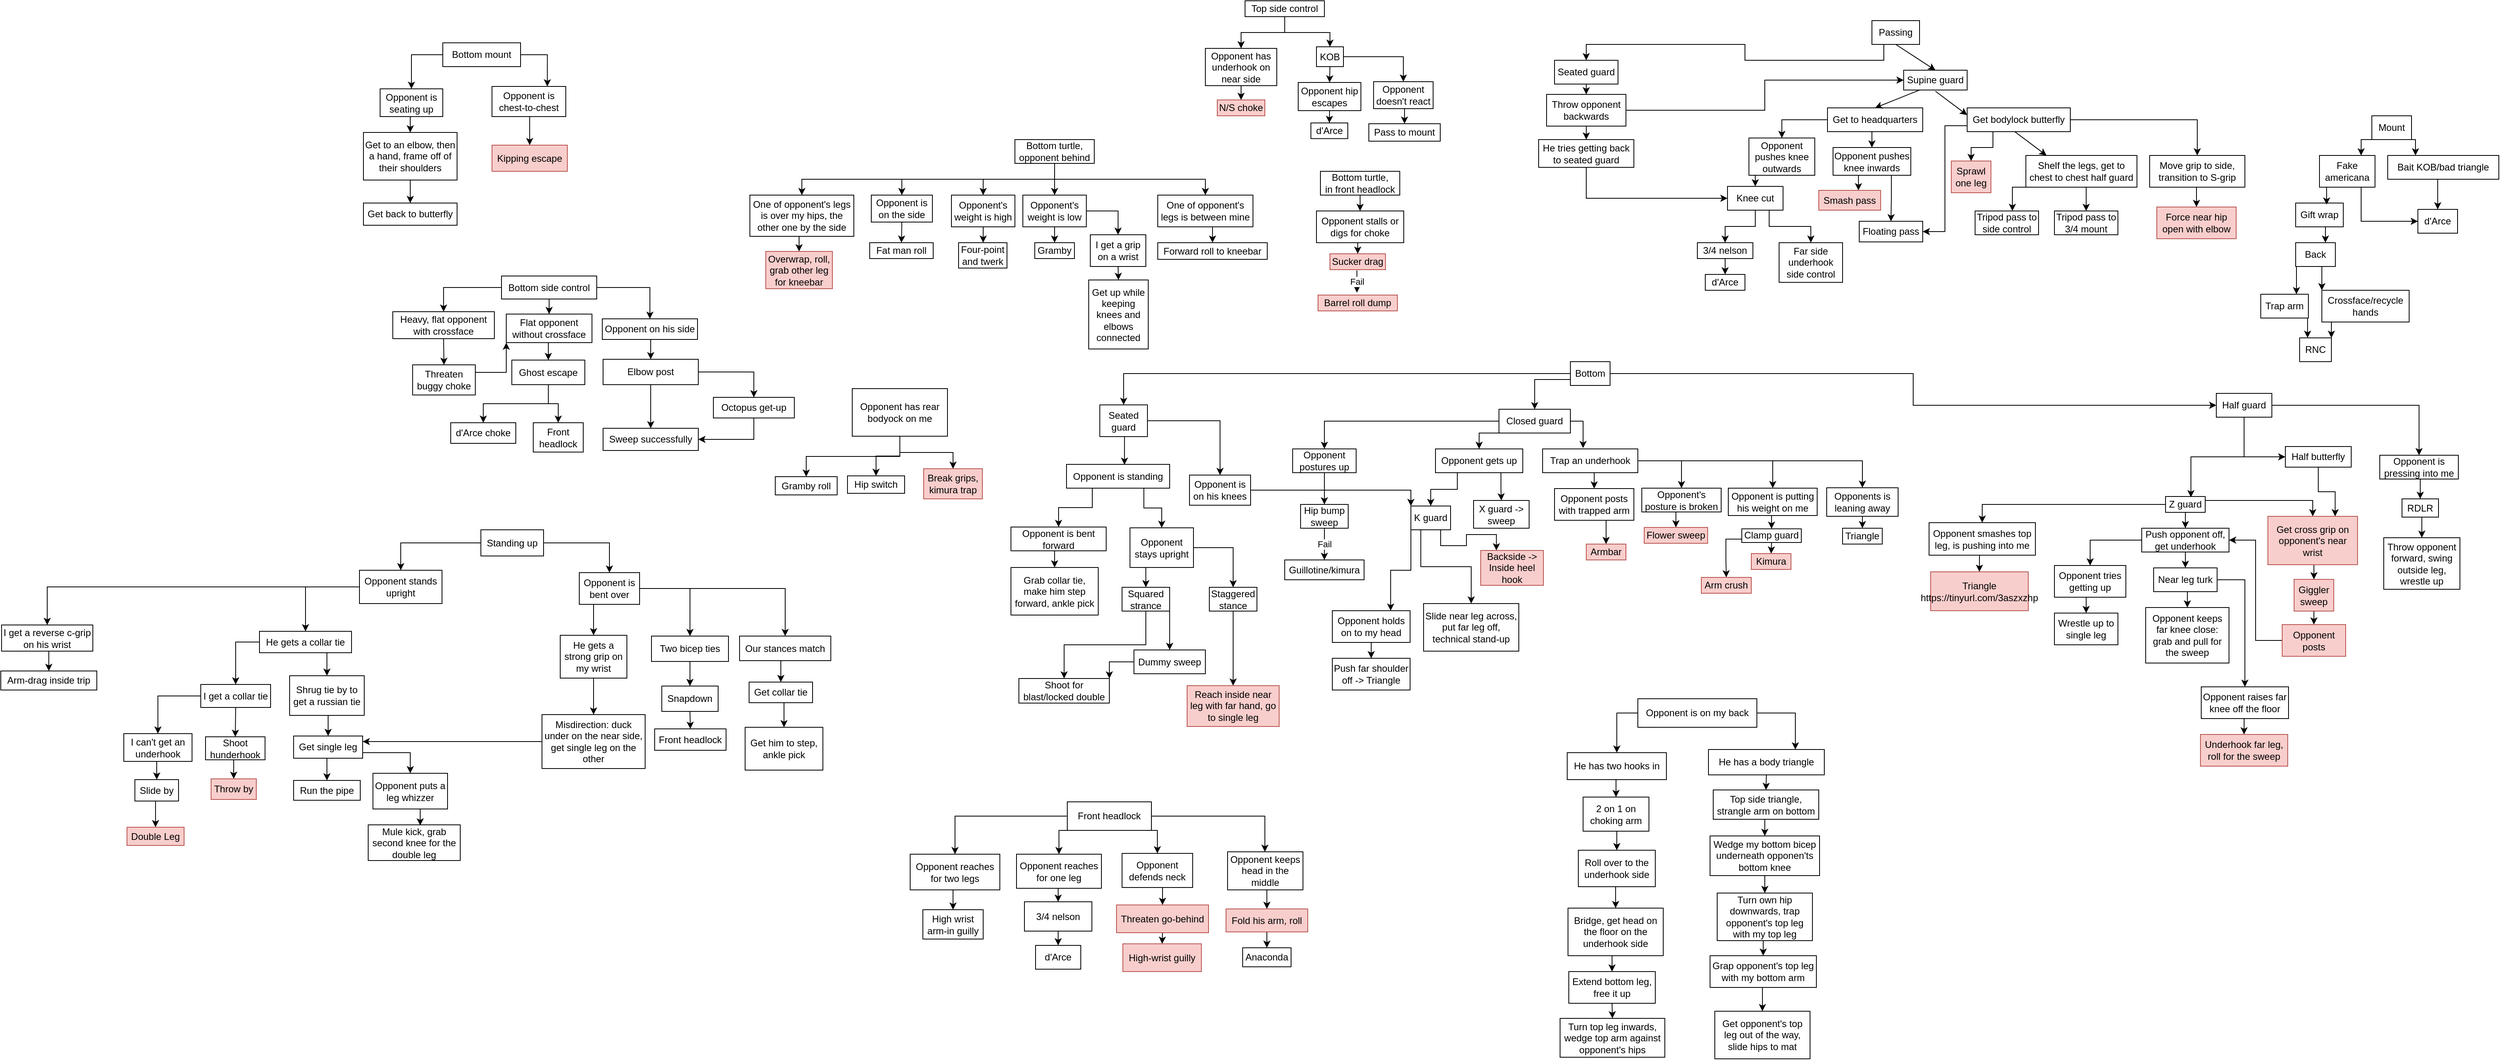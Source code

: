 <mxfile version="27.1.4">
  <diagram name="Page-1" id="755VJTgzaLKeoNQUCu-q">
    <mxGraphModel dx="3346" dy="623" grid="0" gridSize="10" guides="0" tooltips="1" connect="1" arrows="1" fold="1" page="0" pageScale="1" pageWidth="827" pageHeight="1169" math="0" shadow="0">
      <root>
        <mxCell id="0" />
        <mxCell id="1" parent="0" />
        <mxCell id="YqTYIotw7Hb3FuIygsJo-29" style="edgeStyle=orthogonalEdgeStyle;rounded=0;orthogonalLoop=1;jettySize=auto;html=1;exitX=0.25;exitY=1;exitDx=0;exitDy=0;" parent="1" source="YqTYIotw7Hb3FuIygsJo-1" target="YqTYIotw7Hb3FuIygsJo-2" edge="1">
          <mxGeometry relative="1" as="geometry" />
        </mxCell>
        <mxCell id="YqTYIotw7Hb3FuIygsJo-1" value="&lt;div&gt;Passing&lt;/div&gt;" style="rounded=0;whiteSpace=wrap;html=1;" parent="1" vertex="1">
          <mxGeometry x="350" y="110" width="60" height="30" as="geometry" />
        </mxCell>
        <mxCell id="3-rzpKN8NEM8My0PdeGC-24" style="edgeStyle=orthogonalEdgeStyle;rounded=0;orthogonalLoop=1;jettySize=auto;html=1;exitX=0.5;exitY=1;exitDx=0;exitDy=0;entryX=0.5;entryY=0;entryDx=0;entryDy=0;" parent="1" source="YqTYIotw7Hb3FuIygsJo-2" target="3-rzpKN8NEM8My0PdeGC-21" edge="1">
          <mxGeometry relative="1" as="geometry" />
        </mxCell>
        <mxCell id="YqTYIotw7Hb3FuIygsJo-2" value="Seated guard" style="rounded=0;whiteSpace=wrap;html=1;" parent="1" vertex="1">
          <mxGeometry x="-50" y="160" width="80" height="30" as="geometry" />
        </mxCell>
        <mxCell id="YqTYIotw7Hb3FuIygsJo-3" value="Supine guard" style="rounded=0;whiteSpace=wrap;html=1;" parent="1" vertex="1">
          <mxGeometry x="390" y="172.5" width="80" height="25" as="geometry" />
        </mxCell>
        <mxCell id="EJo5XZlyYX0A-nLSPjLx-35" style="edgeStyle=orthogonalEdgeStyle;rounded=0;orthogonalLoop=1;jettySize=auto;html=1;exitX=1;exitY=0.5;exitDx=0;exitDy=0;entryX=0.5;entryY=0;entryDx=0;entryDy=0;" parent="1" source="YqTYIotw7Hb3FuIygsJo-4" target="EJo5XZlyYX0A-nLSPjLx-31" edge="1">
          <mxGeometry relative="1" as="geometry" />
        </mxCell>
        <mxCell id="EJo5XZlyYX0A-nLSPjLx-37" style="edgeStyle=orthogonalEdgeStyle;rounded=0;orthogonalLoop=1;jettySize=auto;html=1;exitX=0.25;exitY=1;exitDx=0;exitDy=0;" parent="1" source="YqTYIotw7Hb3FuIygsJo-4" target="EJo5XZlyYX0A-nLSPjLx-36" edge="1">
          <mxGeometry relative="1" as="geometry" />
        </mxCell>
        <mxCell id="EJo5XZlyYX0A-nLSPjLx-38" style="edgeStyle=orthogonalEdgeStyle;rounded=0;orthogonalLoop=1;jettySize=auto;html=1;exitX=0;exitY=0.75;exitDx=0;exitDy=0;entryX=1;entryY=0.5;entryDx=0;entryDy=0;" parent="1" source="YqTYIotw7Hb3FuIygsJo-4" target="YqTYIotw7Hb3FuIygsJo-18" edge="1">
          <mxGeometry relative="1" as="geometry" />
        </mxCell>
        <mxCell id="YqTYIotw7Hb3FuIygsJo-4" value="Get bodylock butterfly" style="whiteSpace=wrap;html=1;" parent="1" vertex="1">
          <mxGeometry x="470" y="220" width="130" height="30" as="geometry" />
        </mxCell>
        <mxCell id="alYF8Wk_QsQ2bHHVNzRx-2" style="edgeStyle=orthogonalEdgeStyle;rounded=0;orthogonalLoop=1;jettySize=auto;html=1;exitX=0.5;exitY=1;exitDx=0;exitDy=0;entryX=0.5;entryY=0;entryDx=0;entryDy=0;" parent="1" source="YqTYIotw7Hb3FuIygsJo-6" target="YqTYIotw7Hb3FuIygsJo-8" edge="1">
          <mxGeometry relative="1" as="geometry" />
        </mxCell>
        <mxCell id="YqTYIotw7Hb3FuIygsJo-6" value="Shelf the legs, get to chest to chest half guard" style="whiteSpace=wrap;html=1;" parent="1" vertex="1">
          <mxGeometry x="544" y="280" width="140" height="40" as="geometry" />
        </mxCell>
        <mxCell id="YqTYIotw7Hb3FuIygsJo-7" value="Tripod pass to side control" style="whiteSpace=wrap;html=1;" parent="1" vertex="1">
          <mxGeometry x="480" y="350" width="80" height="30" as="geometry" />
        </mxCell>
        <mxCell id="YqTYIotw7Hb3FuIygsJo-8" value="Tripod pass to 3/4 mount" style="whiteSpace=wrap;html=1;" parent="1" vertex="1">
          <mxGeometry x="580" y="350" width="80" height="30" as="geometry" />
        </mxCell>
        <mxCell id="YqTYIotw7Hb3FuIygsJo-10" value="" style="endArrow=classic;html=1;rounded=0;exitX=0.5;exitY=1;exitDx=0;exitDy=0;entryX=0.5;entryY=0;entryDx=0;entryDy=0;" parent="1" source="YqTYIotw7Hb3FuIygsJo-1" target="YqTYIotw7Hb3FuIygsJo-3" edge="1">
          <mxGeometry width="50" height="50" relative="1" as="geometry">
            <mxPoint x="590" y="440" as="sourcePoint" />
            <mxPoint x="420" y="170" as="targetPoint" />
          </mxGeometry>
        </mxCell>
        <mxCell id="YqTYIotw7Hb3FuIygsJo-12" value="" style="endArrow=classic;html=1;rounded=0;exitX=0.5;exitY=1;exitDx=0;exitDy=0;" parent="1" edge="1">
          <mxGeometry width="50" height="50" relative="1" as="geometry">
            <mxPoint x="430" y="199" as="sourcePoint" />
            <mxPoint x="470" y="229" as="targetPoint" />
          </mxGeometry>
        </mxCell>
        <mxCell id="YqTYIotw7Hb3FuIygsJo-13" value="" style="endArrow=classic;html=1;rounded=0;exitX=0.5;exitY=1;exitDx=0;exitDy=0;" parent="1" edge="1">
          <mxGeometry width="50" height="50" relative="1" as="geometry">
            <mxPoint x="530" y="250" as="sourcePoint" />
            <mxPoint x="570" y="280" as="targetPoint" />
          </mxGeometry>
        </mxCell>
        <mxCell id="da0eoVxicawtdHhnWzWs-35" style="edgeStyle=orthogonalEdgeStyle;rounded=0;orthogonalLoop=1;jettySize=auto;html=1;exitX=0.5;exitY=1;exitDx=0;exitDy=0;entryX=0.5;entryY=0;entryDx=0;entryDy=0;" parent="1" source="YqTYIotw7Hb3FuIygsJo-16" target="da0eoVxicawtdHhnWzWs-34" edge="1">
          <mxGeometry relative="1" as="geometry" />
        </mxCell>
        <mxCell id="da0eoVxicawtdHhnWzWs-42" style="edgeStyle=orthogonalEdgeStyle;rounded=0;orthogonalLoop=1;jettySize=auto;html=1;exitX=0;exitY=0.5;exitDx=0;exitDy=0;entryX=0.5;entryY=0;entryDx=0;entryDy=0;" parent="1" source="YqTYIotw7Hb3FuIygsJo-16" target="da0eoVxicawtdHhnWzWs-31" edge="1">
          <mxGeometry relative="1" as="geometry" />
        </mxCell>
        <mxCell id="YqTYIotw7Hb3FuIygsJo-16" value="Get to headquarters" style="whiteSpace=wrap;html=1;" parent="1" vertex="1">
          <mxGeometry x="294" y="220" width="120" height="30" as="geometry" />
        </mxCell>
        <mxCell id="YqTYIotw7Hb3FuIygsJo-17" value="" style="endArrow=classic;html=1;rounded=0;entryX=0.5;entryY=0;entryDx=0;entryDy=0;exitX=0.25;exitY=1;exitDx=0;exitDy=0;" parent="1" source="YqTYIotw7Hb3FuIygsJo-3" target="YqTYIotw7Hb3FuIygsJo-16" edge="1">
          <mxGeometry width="50" height="50" relative="1" as="geometry">
            <mxPoint x="390" y="440" as="sourcePoint" />
            <mxPoint x="440" y="390" as="targetPoint" />
          </mxGeometry>
        </mxCell>
        <mxCell id="YqTYIotw7Hb3FuIygsJo-18" value="Floating pass " style="whiteSpace=wrap;html=1;" parent="1" vertex="1">
          <mxGeometry x="334" y="363" width="80" height="26" as="geometry" />
        </mxCell>
        <mxCell id="YqTYIotw7Hb3FuIygsJo-26" style="edgeStyle=orthogonalEdgeStyle;rounded=0;orthogonalLoop=1;jettySize=auto;html=1;exitX=0.5;exitY=1;exitDx=0;exitDy=0;entryX=0.5;entryY=0;entryDx=0;entryDy=0;" parent="1" source="YqTYIotw7Hb3FuIygsJo-20" target="YqTYIotw7Hb3FuIygsJo-22" edge="1">
          <mxGeometry relative="1" as="geometry" />
        </mxCell>
        <mxCell id="YqTYIotw7Hb3FuIygsJo-27" style="edgeStyle=orthogonalEdgeStyle;rounded=0;orthogonalLoop=1;jettySize=auto;html=1;exitX=0.75;exitY=1;exitDx=0;exitDy=0;entryX=0.5;entryY=0;entryDx=0;entryDy=0;" parent="1" source="YqTYIotw7Hb3FuIygsJo-20" target="YqTYIotw7Hb3FuIygsJo-21" edge="1">
          <mxGeometry relative="1" as="geometry" />
        </mxCell>
        <mxCell id="YqTYIotw7Hb3FuIygsJo-20" value="Knee cut" style="whiteSpace=wrap;html=1;" parent="1" vertex="1">
          <mxGeometry x="168" y="319" width="70" height="30" as="geometry" />
        </mxCell>
        <mxCell id="YqTYIotw7Hb3FuIygsJo-21" value="Far side underhook side control" style="whiteSpace=wrap;html=1;" parent="1" vertex="1">
          <mxGeometry x="233" y="390" width="80" height="50" as="geometry" />
        </mxCell>
        <mxCell id="YqTYIotw7Hb3FuIygsJo-25" style="edgeStyle=orthogonalEdgeStyle;rounded=0;orthogonalLoop=1;jettySize=auto;html=1;exitX=0.5;exitY=1;exitDx=0;exitDy=0;entryX=0.5;entryY=0;entryDx=0;entryDy=0;" parent="1" source="YqTYIotw7Hb3FuIygsJo-22" target="YqTYIotw7Hb3FuIygsJo-23" edge="1">
          <mxGeometry relative="1" as="geometry" />
        </mxCell>
        <mxCell id="YqTYIotw7Hb3FuIygsJo-22" value="3/4 nelson" style="whiteSpace=wrap;html=1;" parent="1" vertex="1">
          <mxGeometry x="130" y="390" width="70" height="20" as="geometry" />
        </mxCell>
        <mxCell id="YqTYIotw7Hb3FuIygsJo-23" value="d&#39;Arce" style="whiteSpace=wrap;html=1;" parent="1" vertex="1">
          <mxGeometry x="140" y="430" width="50" height="20" as="geometry" />
        </mxCell>
        <mxCell id="YqTYIotw7Hb3FuIygsJo-33" style="edgeStyle=orthogonalEdgeStyle;rounded=0;orthogonalLoop=1;jettySize=auto;html=1;exitX=0.75;exitY=1;exitDx=0;exitDy=0;entryX=0.25;entryY=0;entryDx=0;entryDy=0;" parent="1" source="YqTYIotw7Hb3FuIygsJo-30" target="YqTYIotw7Hb3FuIygsJo-31" edge="1">
          <mxGeometry relative="1" as="geometry" />
        </mxCell>
        <mxCell id="YqTYIotw7Hb3FuIygsJo-37" style="edgeStyle=orthogonalEdgeStyle;rounded=0;orthogonalLoop=1;jettySize=auto;html=1;exitX=0.25;exitY=1;exitDx=0;exitDy=0;entryX=0.75;entryY=0;entryDx=0;entryDy=0;" parent="1" source="YqTYIotw7Hb3FuIygsJo-30" target="YqTYIotw7Hb3FuIygsJo-36" edge="1">
          <mxGeometry relative="1" as="geometry" />
        </mxCell>
        <mxCell id="YqTYIotw7Hb3FuIygsJo-30" value="Mount" style="whiteSpace=wrap;html=1;" parent="1" vertex="1">
          <mxGeometry x="980" y="230" width="50" height="30" as="geometry" />
        </mxCell>
        <mxCell id="YqTYIotw7Hb3FuIygsJo-34" style="edgeStyle=orthogonalEdgeStyle;rounded=0;orthogonalLoop=1;jettySize=auto;html=1;exitX=0.5;exitY=1;exitDx=0;exitDy=0;entryX=0.5;entryY=0;entryDx=0;entryDy=0;" parent="1" source="YqTYIotw7Hb3FuIygsJo-31" target="YqTYIotw7Hb3FuIygsJo-32" edge="1">
          <mxGeometry relative="1" as="geometry" />
        </mxCell>
        <mxCell id="YqTYIotw7Hb3FuIygsJo-31" value="Bait KOB/bad triangle" style="whiteSpace=wrap;html=1;" parent="1" vertex="1">
          <mxGeometry x="1000" y="280" width="140" height="30" as="geometry" />
        </mxCell>
        <mxCell id="YqTYIotw7Hb3FuIygsJo-32" value="d&#39;Arce" style="whiteSpace=wrap;html=1;" parent="1" vertex="1">
          <mxGeometry x="1038" y="348" width="50" height="30" as="geometry" />
        </mxCell>
        <mxCell id="da0eoVxicawtdHhnWzWs-29" style="edgeStyle=orthogonalEdgeStyle;rounded=0;orthogonalLoop=1;jettySize=auto;html=1;exitX=0.75;exitY=1;exitDx=0;exitDy=0;entryX=0;entryY=0.5;entryDx=0;entryDy=0;" parent="1" source="YqTYIotw7Hb3FuIygsJo-36" target="YqTYIotw7Hb3FuIygsJo-32" edge="1">
          <mxGeometry relative="1" as="geometry" />
        </mxCell>
        <mxCell id="YqTYIotw7Hb3FuIygsJo-36" value="Fake americana" style="whiteSpace=wrap;html=1;" parent="1" vertex="1">
          <mxGeometry x="914" y="280" width="70" height="40" as="geometry" />
        </mxCell>
        <mxCell id="YqTYIotw7Hb3FuIygsJo-41" style="edgeStyle=orthogonalEdgeStyle;rounded=0;orthogonalLoop=1;jettySize=auto;html=1;exitX=0.25;exitY=1;exitDx=0;exitDy=0;entryX=0.75;entryY=0;entryDx=0;entryDy=0;" parent="1" source="YqTYIotw7Hb3FuIygsJo-38" target="YqTYIotw7Hb3FuIygsJo-40" edge="1">
          <mxGeometry relative="1" as="geometry" />
        </mxCell>
        <mxCell id="YqTYIotw7Hb3FuIygsJo-38" value="Gift wrap" style="whiteSpace=wrap;html=1;" parent="1" vertex="1">
          <mxGeometry x="884" y="340" width="60" height="30" as="geometry" />
        </mxCell>
        <mxCell id="YqTYIotw7Hb3FuIygsJo-39" style="edgeStyle=orthogonalEdgeStyle;rounded=0;orthogonalLoop=1;jettySize=auto;html=1;exitX=0.25;exitY=1;exitDx=0;exitDy=0;entryX=0.65;entryY=0.067;entryDx=0;entryDy=0;entryPerimeter=0;" parent="1" source="YqTYIotw7Hb3FuIygsJo-36" target="YqTYIotw7Hb3FuIygsJo-38" edge="1">
          <mxGeometry relative="1" as="geometry" />
        </mxCell>
        <mxCell id="YqTYIotw7Hb3FuIygsJo-45" style="edgeStyle=orthogonalEdgeStyle;rounded=0;orthogonalLoop=1;jettySize=auto;html=1;exitX=0.25;exitY=1;exitDx=0;exitDy=0;entryX=0.75;entryY=0;entryDx=0;entryDy=0;" parent="1" source="YqTYIotw7Hb3FuIygsJo-40" target="YqTYIotw7Hb3FuIygsJo-44" edge="1">
          <mxGeometry relative="1" as="geometry" />
        </mxCell>
        <mxCell id="YqTYIotw7Hb3FuIygsJo-46" style="edgeStyle=orthogonalEdgeStyle;rounded=0;orthogonalLoop=1;jettySize=auto;html=1;exitX=0.75;exitY=1;exitDx=0;exitDy=0;entryX=0;entryY=0;entryDx=0;entryDy=0;" parent="1" source="YqTYIotw7Hb3FuIygsJo-40" target="YqTYIotw7Hb3FuIygsJo-42" edge="1">
          <mxGeometry relative="1" as="geometry" />
        </mxCell>
        <mxCell id="YqTYIotw7Hb3FuIygsJo-40" value="Back" style="whiteSpace=wrap;html=1;" parent="1" vertex="1">
          <mxGeometry x="884" y="390" width="50" height="30" as="geometry" />
        </mxCell>
        <mxCell id="YqTYIotw7Hb3FuIygsJo-47" style="edgeStyle=orthogonalEdgeStyle;rounded=0;orthogonalLoop=1;jettySize=auto;html=1;exitX=0;exitY=1;exitDx=0;exitDy=0;entryX=1;entryY=0;entryDx=0;entryDy=0;" parent="1" source="YqTYIotw7Hb3FuIygsJo-42" target="YqTYIotw7Hb3FuIygsJo-43" edge="1">
          <mxGeometry relative="1" as="geometry" />
        </mxCell>
        <mxCell id="YqTYIotw7Hb3FuIygsJo-42" value="Crossface/recycle hands" style="whiteSpace=wrap;html=1;" parent="1" vertex="1">
          <mxGeometry x="917" y="450" width="110" height="40" as="geometry" />
        </mxCell>
        <mxCell id="YqTYIotw7Hb3FuIygsJo-43" value="RNC" style="whiteSpace=wrap;html=1;" parent="1" vertex="1">
          <mxGeometry x="889" y="510" width="40" height="30" as="geometry" />
        </mxCell>
        <mxCell id="YqTYIotw7Hb3FuIygsJo-48" style="edgeStyle=orthogonalEdgeStyle;rounded=0;orthogonalLoop=1;jettySize=auto;html=1;exitX=1;exitY=0.75;exitDx=0;exitDy=0;entryX=0.25;entryY=0;entryDx=0;entryDy=0;" parent="1" source="YqTYIotw7Hb3FuIygsJo-44" target="YqTYIotw7Hb3FuIygsJo-43" edge="1">
          <mxGeometry relative="1" as="geometry" />
        </mxCell>
        <mxCell id="YqTYIotw7Hb3FuIygsJo-44" value="Trap arm" style="whiteSpace=wrap;html=1;" parent="1" vertex="1">
          <mxGeometry x="840" y="455" width="60" height="30" as="geometry" />
        </mxCell>
        <mxCell id="YqTYIotw7Hb3FuIygsJo-71" style="edgeStyle=orthogonalEdgeStyle;rounded=0;orthogonalLoop=1;jettySize=auto;html=1;exitX=1;exitY=0.5;exitDx=0;exitDy=0;entryX=0;entryY=0.5;entryDx=0;entryDy=0;" parent="1" source="YqTYIotw7Hb3FuIygsJo-49" target="YqTYIotw7Hb3FuIygsJo-64" edge="1">
          <mxGeometry relative="1" as="geometry" />
        </mxCell>
        <mxCell id="YqTYIotw7Hb3FuIygsJo-90" style="edgeStyle=orthogonalEdgeStyle;rounded=0;orthogonalLoop=1;jettySize=auto;html=1;exitX=0;exitY=0.75;exitDx=0;exitDy=0;entryX=0.5;entryY=0;entryDx=0;entryDy=0;" parent="1" source="YqTYIotw7Hb3FuIygsJo-49" target="YqTYIotw7Hb3FuIygsJo-50" edge="1">
          <mxGeometry relative="1" as="geometry" />
        </mxCell>
        <mxCell id="YqTYIotw7Hb3FuIygsJo-98" style="edgeStyle=orthogonalEdgeStyle;rounded=0;orthogonalLoop=1;jettySize=auto;html=1;exitX=0;exitY=0.5;exitDx=0;exitDy=0;entryX=0.5;entryY=0;entryDx=0;entryDy=0;" parent="1" source="YqTYIotw7Hb3FuIygsJo-49" target="YqTYIotw7Hb3FuIygsJo-97" edge="1">
          <mxGeometry relative="1" as="geometry" />
        </mxCell>
        <mxCell id="YqTYIotw7Hb3FuIygsJo-49" value="Bottom" style="whiteSpace=wrap;html=1;" parent="1" vertex="1">
          <mxGeometry x="-30" y="540" width="50" height="30" as="geometry" />
        </mxCell>
        <mxCell id="YqTYIotw7Hb3FuIygsJo-62" style="edgeStyle=orthogonalEdgeStyle;rounded=0;orthogonalLoop=1;jettySize=auto;html=1;exitX=0;exitY=1;exitDx=0;exitDy=0;entryX=0.5;entryY=0;entryDx=0;entryDy=0;" parent="1" source="YqTYIotw7Hb3FuIygsJo-50" target="YqTYIotw7Hb3FuIygsJo-51" edge="1">
          <mxGeometry relative="1" as="geometry" />
        </mxCell>
        <mxCell id="3-rzpKN8NEM8My0PdeGC-5" style="edgeStyle=orthogonalEdgeStyle;rounded=0;orthogonalLoop=1;jettySize=auto;html=1;exitX=0;exitY=0.5;exitDx=0;exitDy=0;" parent="1" source="YqTYIotw7Hb3FuIygsJo-50" target="3-rzpKN8NEM8My0PdeGC-3" edge="1">
          <mxGeometry relative="1" as="geometry" />
        </mxCell>
        <mxCell id="YqTYIotw7Hb3FuIygsJo-50" value="Closed guard" style="whiteSpace=wrap;html=1;" parent="1" vertex="1">
          <mxGeometry x="-120" y="600" width="90" height="30" as="geometry" />
        </mxCell>
        <mxCell id="YqTYIotw7Hb3FuIygsJo-63" style="edgeStyle=orthogonalEdgeStyle;rounded=0;orthogonalLoop=1;jettySize=auto;html=1;exitX=0.25;exitY=1;exitDx=0;exitDy=0;entryX=0.5;entryY=0;entryDx=0;entryDy=0;" parent="1" source="YqTYIotw7Hb3FuIygsJo-51" target="YqTYIotw7Hb3FuIygsJo-52" edge="1">
          <mxGeometry relative="1" as="geometry" />
        </mxCell>
        <mxCell id="5_f6zELy44Cx4DSriX5r-5" style="edgeStyle=orthogonalEdgeStyle;rounded=0;orthogonalLoop=1;jettySize=auto;html=1;exitX=0.75;exitY=1;exitDx=0;exitDy=0;" parent="1" source="YqTYIotw7Hb3FuIygsJo-51" target="qYz4F4hQQBjF0K6vGnrU-17" edge="1">
          <mxGeometry relative="1" as="geometry" />
        </mxCell>
        <mxCell id="YqTYIotw7Hb3FuIygsJo-51" value="Opponent gets up" style="whiteSpace=wrap;html=1;" parent="1" vertex="1">
          <mxGeometry x="-200" y="650" width="110" height="30" as="geometry" />
        </mxCell>
        <mxCell id="YqTYIotw7Hb3FuIygsJo-114" style="edgeStyle=orthogonalEdgeStyle;rounded=0;orthogonalLoop=1;jettySize=auto;html=1;exitX=0.75;exitY=1;exitDx=0;exitDy=0;entryX=0.25;entryY=0;entryDx=0;entryDy=0;" parent="1" source="YqTYIotw7Hb3FuIygsJo-52" target="YqTYIotw7Hb3FuIygsJo-54" edge="1">
          <mxGeometry relative="1" as="geometry" />
        </mxCell>
        <mxCell id="5StmYwcYpO4lQ6hpi0sl-15" style="edgeStyle=orthogonalEdgeStyle;rounded=0;orthogonalLoop=1;jettySize=auto;html=1;exitX=0.25;exitY=1;exitDx=0;exitDy=0;entryX=0.5;entryY=0;entryDx=0;entryDy=0;" parent="1" source="YqTYIotw7Hb3FuIygsJo-52" target="5StmYwcYpO4lQ6hpi0sl-1" edge="1">
          <mxGeometry relative="1" as="geometry" />
        </mxCell>
        <mxCell id="EFU0UIoSP-TZkE4x4o8i-6" style="edgeStyle=orthogonalEdgeStyle;rounded=0;orthogonalLoop=1;jettySize=auto;html=1;exitX=0;exitY=1;exitDx=0;exitDy=0;entryX=0.75;entryY=0;entryDx=0;entryDy=0;" edge="1" parent="1" source="YqTYIotw7Hb3FuIygsJo-52" target="EFU0UIoSP-TZkE4x4o8i-1">
          <mxGeometry relative="1" as="geometry" />
        </mxCell>
        <mxCell id="YqTYIotw7Hb3FuIygsJo-52" value="K guard" style="whiteSpace=wrap;html=1;" parent="1" vertex="1">
          <mxGeometry x="-231" y="722" width="50" height="30" as="geometry" />
        </mxCell>
        <mxCell id="YqTYIotw7Hb3FuIygsJo-54" value="Backside -&amp;gt; Inside heel hook" style="whiteSpace=wrap;html=1;fillColor=#f8cecc;strokeColor=#b85450;" parent="1" vertex="1">
          <mxGeometry x="-143" y="778" width="79" height="44" as="geometry" />
        </mxCell>
        <mxCell id="wxve3nZFb2cJyRnTqTCV-3" style="edgeStyle=orthogonalEdgeStyle;rounded=0;orthogonalLoop=1;jettySize=auto;html=1;exitX=0.5;exitY=1;exitDx=0;exitDy=0;entryX=0.5;entryY=0;entryDx=0;entryDy=0;" parent="1" source="YqTYIotw7Hb3FuIygsJo-55" target="wxve3nZFb2cJyRnTqTCV-2" edge="1">
          <mxGeometry relative="1" as="geometry" />
        </mxCell>
        <mxCell id="wxve3nZFb2cJyRnTqTCV-6" style="edgeStyle=orthogonalEdgeStyle;rounded=0;orthogonalLoop=1;jettySize=auto;html=1;exitX=1;exitY=0.5;exitDx=0;exitDy=0;entryX=0.5;entryY=0;entryDx=0;entryDy=0;" parent="1" source="YqTYIotw7Hb3FuIygsJo-55" target="wxve3nZFb2cJyRnTqTCV-5" edge="1">
          <mxGeometry relative="1" as="geometry" />
        </mxCell>
        <mxCell id="wxve3nZFb2cJyRnTqTCV-18" style="edgeStyle=orthogonalEdgeStyle;rounded=0;orthogonalLoop=1;jettySize=auto;html=1;exitX=1;exitY=0.5;exitDx=0;exitDy=0;entryX=0.5;entryY=0;entryDx=0;entryDy=0;" parent="1" source="YqTYIotw7Hb3FuIygsJo-55" target="wxve3nZFb2cJyRnTqTCV-8" edge="1">
          <mxGeometry relative="1" as="geometry" />
        </mxCell>
        <mxCell id="5_f6zELy44Cx4DSriX5r-1" style="edgeStyle=orthogonalEdgeStyle;rounded=0;orthogonalLoop=1;jettySize=auto;html=1;exitX=1;exitY=0.5;exitDx=0;exitDy=0;entryX=0.5;entryY=0;entryDx=0;entryDy=0;" parent="1" source="YqTYIotw7Hb3FuIygsJo-55" target="wxve3nZFb2cJyRnTqTCV-14" edge="1">
          <mxGeometry relative="1" as="geometry" />
        </mxCell>
        <mxCell id="YqTYIotw7Hb3FuIygsJo-55" value="Trap an underhook" style="whiteSpace=wrap;html=1;" parent="1" vertex="1">
          <mxGeometry x="-65" y="650" width="120" height="30" as="geometry" />
        </mxCell>
        <mxCell id="YqTYIotw7Hb3FuIygsJo-57" value="Flower sweep" style="whiteSpace=wrap;html=1;fillColor=#f8cecc;strokeColor=#b85450;" parent="1" vertex="1">
          <mxGeometry x="63" y="749" width="80" height="20" as="geometry" />
        </mxCell>
        <mxCell id="YqTYIotw7Hb3FuIygsJo-60" style="edgeStyle=orthogonalEdgeStyle;rounded=0;orthogonalLoop=1;jettySize=auto;html=1;exitX=1;exitY=0.5;exitDx=0;exitDy=0;entryX=0.425;entryY=-0.033;entryDx=0;entryDy=0;entryPerimeter=0;" parent="1" source="YqTYIotw7Hb3FuIygsJo-50" target="YqTYIotw7Hb3FuIygsJo-55" edge="1">
          <mxGeometry relative="1" as="geometry" />
        </mxCell>
        <mxCell id="da0eoVxicawtdHhnWzWs-30" style="edgeStyle=orthogonalEdgeStyle;rounded=0;orthogonalLoop=1;jettySize=auto;html=1;exitX=1;exitY=0.5;exitDx=0;exitDy=0;entryX=0.5;entryY=0;entryDx=0;entryDy=0;" parent="1" source="YqTYIotw7Hb3FuIygsJo-64" target="YqTYIotw7Hb3FuIygsJo-92" edge="1">
          <mxGeometry relative="1" as="geometry" />
        </mxCell>
        <mxCell id="TaRGztIW1naDgSAWXzSs-10" style="edgeStyle=orthogonalEdgeStyle;rounded=0;orthogonalLoop=1;jettySize=auto;html=1;exitX=0.5;exitY=1;exitDx=0;exitDy=0;entryX=0;entryY=0.5;entryDx=0;entryDy=0;" parent="1" source="YqTYIotw7Hb3FuIygsJo-64" target="TaRGztIW1naDgSAWXzSs-9" edge="1">
          <mxGeometry relative="1" as="geometry" />
        </mxCell>
        <mxCell id="YqTYIotw7Hb3FuIygsJo-64" value="Half guard" style="whiteSpace=wrap;html=1;" parent="1" vertex="1">
          <mxGeometry x="784" y="580" width="70" height="30" as="geometry" />
        </mxCell>
        <mxCell id="YqTYIotw7Hb3FuIygsJo-79" style="edgeStyle=orthogonalEdgeStyle;rounded=0;orthogonalLoop=1;jettySize=auto;html=1;exitX=0.5;exitY=1;exitDx=0;exitDy=0;entryX=0.5;entryY=0;entryDx=0;entryDy=0;" parent="1" source="YqTYIotw7Hb3FuIygsJo-73" target="YqTYIotw7Hb3FuIygsJo-75" edge="1">
          <mxGeometry relative="1" as="geometry" />
        </mxCell>
        <mxCell id="5_f6zELy44Cx4DSriX5r-4" style="edgeStyle=orthogonalEdgeStyle;rounded=0;orthogonalLoop=1;jettySize=auto;html=1;exitX=1;exitY=0.25;exitDx=0;exitDy=0;entryX=0.5;entryY=0;entryDx=0;entryDy=0;" parent="1" source="YqTYIotw7Hb3FuIygsJo-73" target="jegOV71N1-6byAUohWak-11" edge="1">
          <mxGeometry relative="1" as="geometry" />
        </mxCell>
        <mxCell id="5StmYwcYpO4lQ6hpi0sl-10" style="edgeStyle=orthogonalEdgeStyle;rounded=0;orthogonalLoop=1;jettySize=auto;html=1;exitX=0;exitY=0.5;exitDx=0;exitDy=0;" parent="1" source="YqTYIotw7Hb3FuIygsJo-73" target="5StmYwcYpO4lQ6hpi0sl-8" edge="1">
          <mxGeometry relative="1" as="geometry" />
        </mxCell>
        <mxCell id="YqTYIotw7Hb3FuIygsJo-73" value="Z guard" style="whiteSpace=wrap;html=1;" parent="1" vertex="1">
          <mxGeometry x="720" y="710" width="50" height="20" as="geometry" />
        </mxCell>
        <mxCell id="YqTYIotw7Hb3FuIygsJo-80" style="edgeStyle=orthogonalEdgeStyle;rounded=0;orthogonalLoop=1;jettySize=auto;html=1;exitX=0.5;exitY=1;exitDx=0;exitDy=0;entryX=0.5;entryY=0;entryDx=0;entryDy=0;" parent="1" source="YqTYIotw7Hb3FuIygsJo-75" target="YqTYIotw7Hb3FuIygsJo-76" edge="1">
          <mxGeometry relative="1" as="geometry" />
        </mxCell>
        <mxCell id="YqTYIotw7Hb3FuIygsJo-115" style="edgeStyle=orthogonalEdgeStyle;rounded=0;orthogonalLoop=1;jettySize=auto;html=1;exitX=0;exitY=0.5;exitDx=0;exitDy=0;entryX=0.5;entryY=0;entryDx=0;entryDy=0;" parent="1" source="YqTYIotw7Hb3FuIygsJo-75" target="YqTYIotw7Hb3FuIygsJo-82" edge="1">
          <mxGeometry relative="1" as="geometry" />
        </mxCell>
        <mxCell id="YqTYIotw7Hb3FuIygsJo-75" value="Push opponent off, get underhook" style="whiteSpace=wrap;html=1;" parent="1" vertex="1">
          <mxGeometry x="690" y="750" width="110" height="30" as="geometry" />
        </mxCell>
        <mxCell id="YqTYIotw7Hb3FuIygsJo-81" style="edgeStyle=orthogonalEdgeStyle;rounded=0;orthogonalLoop=1;jettySize=auto;html=1;exitX=0.5;exitY=1;exitDx=0;exitDy=0;entryX=0.5;entryY=0;entryDx=0;entryDy=0;" parent="1" source="YqTYIotw7Hb3FuIygsJo-76" target="YqTYIotw7Hb3FuIygsJo-78" edge="1">
          <mxGeometry relative="1" as="geometry" />
        </mxCell>
        <mxCell id="YqTYIotw7Hb3FuIygsJo-89" style="edgeStyle=orthogonalEdgeStyle;rounded=0;orthogonalLoop=1;jettySize=auto;html=1;exitX=1;exitY=0.5;exitDx=0;exitDy=0;entryX=0.5;entryY=0;entryDx=0;entryDy=0;" parent="1" source="YqTYIotw7Hb3FuIygsJo-76" target="YqTYIotw7Hb3FuIygsJo-86" edge="1">
          <mxGeometry relative="1" as="geometry" />
        </mxCell>
        <mxCell id="YqTYIotw7Hb3FuIygsJo-76" value="Near leg turk" style="whiteSpace=wrap;html=1;" parent="1" vertex="1">
          <mxGeometry x="705" y="800" width="80" height="30" as="geometry" />
        </mxCell>
        <mxCell id="YqTYIotw7Hb3FuIygsJo-78" value="Opponent keeps far knee close: grab and pull for the sweep" style="whiteSpace=wrap;html=1;" parent="1" vertex="1">
          <mxGeometry x="695" y="850" width="105" height="70" as="geometry" />
        </mxCell>
        <mxCell id="YqTYIotw7Hb3FuIygsJo-85" style="edgeStyle=orthogonalEdgeStyle;rounded=0;orthogonalLoop=1;jettySize=auto;html=1;exitX=0.5;exitY=1;exitDx=0;exitDy=0;entryX=0.5;entryY=0;entryDx=0;entryDy=0;" parent="1" source="YqTYIotw7Hb3FuIygsJo-82" target="YqTYIotw7Hb3FuIygsJo-83" edge="1">
          <mxGeometry relative="1" as="geometry" />
        </mxCell>
        <mxCell id="YqTYIotw7Hb3FuIygsJo-82" value="Opponent tries getting up" style="whiteSpace=wrap;html=1;" parent="1" vertex="1">
          <mxGeometry x="580" y="797" width="90" height="40" as="geometry" />
        </mxCell>
        <mxCell id="YqTYIotw7Hb3FuIygsJo-83" value="Wrestle up to single leg" style="whiteSpace=wrap;html=1;" parent="1" vertex="1">
          <mxGeometry x="580" y="857" width="80" height="40" as="geometry" />
        </mxCell>
        <mxCell id="YqTYIotw7Hb3FuIygsJo-88" style="edgeStyle=orthogonalEdgeStyle;rounded=0;orthogonalLoop=1;jettySize=auto;html=1;exitX=0.5;exitY=1;exitDx=0;exitDy=0;entryX=0.5;entryY=0;entryDx=0;entryDy=0;" parent="1" source="YqTYIotw7Hb3FuIygsJo-86" target="YqTYIotw7Hb3FuIygsJo-87" edge="1">
          <mxGeometry relative="1" as="geometry" />
        </mxCell>
        <mxCell id="YqTYIotw7Hb3FuIygsJo-86" value="Opponent raises far knee off the floor" style="whiteSpace=wrap;html=1;" parent="1" vertex="1">
          <mxGeometry x="765" y="950" width="110" height="40" as="geometry" />
        </mxCell>
        <mxCell id="YqTYIotw7Hb3FuIygsJo-87" value="Underhook far leg, roll for the sweep" style="whiteSpace=wrap;html=1;fillColor=#f8cecc;strokeColor=#b85450;" parent="1" vertex="1">
          <mxGeometry x="764" y="1010" width="110" height="40" as="geometry" />
        </mxCell>
        <mxCell id="5_f6zELy44Cx4DSriX5r-10" style="edgeStyle=orthogonalEdgeStyle;rounded=0;orthogonalLoop=1;jettySize=auto;html=1;exitX=0.5;exitY=1;exitDx=0;exitDy=0;entryX=0.5;entryY=0;entryDx=0;entryDy=0;" parent="1" source="YqTYIotw7Hb3FuIygsJo-92" target="5_f6zELy44Cx4DSriX5r-9" edge="1">
          <mxGeometry relative="1" as="geometry" />
        </mxCell>
        <mxCell id="YqTYIotw7Hb3FuIygsJo-92" value="Opponent is pressing into me" style="whiteSpace=wrap;html=1;" parent="1" vertex="1">
          <mxGeometry x="990" y="658" width="99" height="30" as="geometry" />
        </mxCell>
        <mxCell id="YqTYIotw7Hb3FuIygsJo-93" value="Throw opponent forward, swing outside leg, wrestle up" style="whiteSpace=wrap;html=1;" parent="1" vertex="1">
          <mxGeometry x="995" y="762" width="96" height="65" as="geometry" />
        </mxCell>
        <mxCell id="5StmYwcYpO4lQ6hpi0sl-6" style="edgeStyle=orthogonalEdgeStyle;rounded=0;orthogonalLoop=1;jettySize=auto;html=1;exitX=1;exitY=0.5;exitDx=0;exitDy=0;" parent="1" source="YqTYIotw7Hb3FuIygsJo-97" target="5StmYwcYpO4lQ6hpi0sl-5" edge="1">
          <mxGeometry relative="1" as="geometry" />
        </mxCell>
        <mxCell id="YqTYIotw7Hb3FuIygsJo-97" value="Seated guard" style="whiteSpace=wrap;html=1;" parent="1" vertex="1">
          <mxGeometry x="-623" y="594.5" width="60" height="40" as="geometry" />
        </mxCell>
        <mxCell id="qYz4F4hQQBjF0K6vGnrU-3" style="edgeStyle=orthogonalEdgeStyle;rounded=0;orthogonalLoop=1;jettySize=auto;html=1;exitX=0.25;exitY=1;exitDx=0;exitDy=0;entryX=0.5;entryY=0;entryDx=0;entryDy=0;" parent="1" source="YqTYIotw7Hb3FuIygsJo-99" target="qYz4F4hQQBjF0K6vGnrU-1" edge="1">
          <mxGeometry relative="1" as="geometry" />
        </mxCell>
        <mxCell id="qYz4F4hQQBjF0K6vGnrU-15" style="edgeStyle=orthogonalEdgeStyle;rounded=0;orthogonalLoop=1;jettySize=auto;html=1;exitX=1;exitY=0.5;exitDx=0;exitDy=0;entryX=0.5;entryY=0;entryDx=0;entryDy=0;" parent="1" source="YqTYIotw7Hb3FuIygsJo-99" target="qYz4F4hQQBjF0K6vGnrU-13" edge="1">
          <mxGeometry relative="1" as="geometry" />
        </mxCell>
        <mxCell id="YqTYIotw7Hb3FuIygsJo-99" value="Opponent stays upright" style="whiteSpace=wrap;html=1;" parent="1" vertex="1">
          <mxGeometry x="-585" y="749.5" width="80" height="50" as="geometry" />
        </mxCell>
        <mxCell id="YqTYIotw7Hb3FuIygsJo-100" value="Shoot for blast/locked double" style="whiteSpace=wrap;html=1;" parent="1" vertex="1">
          <mxGeometry x="-725" y="939.5" width="114" height="31" as="geometry" />
        </mxCell>
        <mxCell id="YqTYIotw7Hb3FuIygsJo-104" style="edgeStyle=orthogonalEdgeStyle;rounded=0;orthogonalLoop=1;jettySize=auto;html=1;exitX=0.5;exitY=1;exitDx=0;exitDy=0;entryX=0.5;entryY=0;entryDx=0;entryDy=0;" parent="1" source="YqTYIotw7Hb3FuIygsJo-101" target="YqTYIotw7Hb3FuIygsJo-103" edge="1">
          <mxGeometry relative="1" as="geometry" />
        </mxCell>
        <mxCell id="YqTYIotw7Hb3FuIygsJo-101" value="Opponent is bent forward" style="whiteSpace=wrap;html=1;" parent="1" vertex="1">
          <mxGeometry x="-735" y="748.5" width="120" height="30" as="geometry" />
        </mxCell>
        <mxCell id="YqTYIotw7Hb3FuIygsJo-110" style="edgeStyle=orthogonalEdgeStyle;rounded=0;orthogonalLoop=1;jettySize=auto;html=1;exitX=0.75;exitY=1;exitDx=0;exitDy=0;entryX=0.5;entryY=0;entryDx=0;entryDy=0;" parent="1" source="YqTYIotw7Hb3FuIygsJo-102" target="YqTYIotw7Hb3FuIygsJo-99" edge="1">
          <mxGeometry relative="1" as="geometry" />
        </mxCell>
        <mxCell id="YqTYIotw7Hb3FuIygsJo-111" style="edgeStyle=orthogonalEdgeStyle;rounded=0;orthogonalLoop=1;jettySize=auto;html=1;exitX=0.25;exitY=1;exitDx=0;exitDy=0;entryX=0.5;entryY=0;entryDx=0;entryDy=0;" parent="1" source="YqTYIotw7Hb3FuIygsJo-102" target="YqTYIotw7Hb3FuIygsJo-101" edge="1">
          <mxGeometry relative="1" as="geometry" />
        </mxCell>
        <mxCell id="YqTYIotw7Hb3FuIygsJo-102" value="Opponent is standing" style="whiteSpace=wrap;html=1;" parent="1" vertex="1">
          <mxGeometry x="-665" y="669.5" width="130" height="30" as="geometry" />
        </mxCell>
        <mxCell id="YqTYIotw7Hb3FuIygsJo-103" value="Grab collar tie, make him step forward, ankle pick" style="whiteSpace=wrap;html=1;" parent="1" vertex="1">
          <mxGeometry x="-735" y="799.5" width="110" height="60" as="geometry" />
        </mxCell>
        <mxCell id="qYz4F4hQQBjF0K6vGnrU-16" style="edgeStyle=orthogonalEdgeStyle;rounded=0;orthogonalLoop=1;jettySize=auto;html=1;exitX=0;exitY=0.5;exitDx=0;exitDy=0;entryX=1;entryY=0;entryDx=0;entryDy=0;" parent="1" source="YqTYIotw7Hb3FuIygsJo-105" target="YqTYIotw7Hb3FuIygsJo-100" edge="1">
          <mxGeometry relative="1" as="geometry" />
        </mxCell>
        <mxCell id="YqTYIotw7Hb3FuIygsJo-105" value="Dummy sweep" style="whiteSpace=wrap;html=1;" parent="1" vertex="1">
          <mxGeometry x="-580" y="903.5" width="90" height="30" as="geometry" />
        </mxCell>
        <mxCell id="qYz4F4hQQBjF0K6vGnrU-2" style="edgeStyle=orthogonalEdgeStyle;rounded=0;orthogonalLoop=1;jettySize=auto;html=1;exitX=0.5;exitY=1;exitDx=0;exitDy=0;" parent="1" source="qYz4F4hQQBjF0K6vGnrU-1" target="YqTYIotw7Hb3FuIygsJo-100" edge="1">
          <mxGeometry relative="1" as="geometry" />
        </mxCell>
        <mxCell id="HWtVjN4S7S5SvLxtu6l7-1" style="edgeStyle=orthogonalEdgeStyle;rounded=0;orthogonalLoop=1;jettySize=auto;html=1;exitX=1;exitY=1;exitDx=0;exitDy=0;entryX=0.5;entryY=0;entryDx=0;entryDy=0;" parent="1" source="qYz4F4hQQBjF0K6vGnrU-1" target="YqTYIotw7Hb3FuIygsJo-105" edge="1">
          <mxGeometry relative="1" as="geometry" />
        </mxCell>
        <mxCell id="qYz4F4hQQBjF0K6vGnrU-1" value="Squared strance" style="whiteSpace=wrap;html=1;" parent="1" vertex="1">
          <mxGeometry x="-595" y="824.5" width="60" height="30" as="geometry" />
        </mxCell>
        <mxCell id="qYz4F4hQQBjF0K6vGnrU-5" value="Reach inside near leg with far hand, go to single leg" style="whiteSpace=wrap;html=1;fillColor=#f8cecc;strokeColor=#b85450;" parent="1" vertex="1">
          <mxGeometry x="-513" y="948.5" width="116" height="51.5" as="geometry" />
        </mxCell>
        <mxCell id="qYz4F4hQQBjF0K6vGnrU-14" style="edgeStyle=orthogonalEdgeStyle;rounded=0;orthogonalLoop=1;jettySize=auto;html=1;exitX=0.5;exitY=1;exitDx=0;exitDy=0;entryX=0.5;entryY=0;entryDx=0;entryDy=0;" parent="1" source="qYz4F4hQQBjF0K6vGnrU-13" target="qYz4F4hQQBjF0K6vGnrU-5" edge="1">
          <mxGeometry relative="1" as="geometry" />
        </mxCell>
        <mxCell id="qYz4F4hQQBjF0K6vGnrU-13" value="Staggered stance" style="whiteSpace=wrap;html=1;" parent="1" vertex="1">
          <mxGeometry x="-485" y="824.5" width="60" height="30" as="geometry" />
        </mxCell>
        <mxCell id="qYz4F4hQQBjF0K6vGnrU-17" value="X guard -&amp;gt; sweep" style="whiteSpace=wrap;html=1;" parent="1" vertex="1">
          <mxGeometry x="-152" y="715" width="70" height="35" as="geometry" />
        </mxCell>
        <mxCell id="3-rzpKN8NEM8My0PdeGC-9" style="edgeStyle=orthogonalEdgeStyle;rounded=0;orthogonalLoop=1;jettySize=auto;html=1;exitX=0.5;exitY=1;exitDx=0;exitDy=0;entryX=0.5;entryY=0;entryDx=0;entryDy=0;" parent="1" source="3-rzpKN8NEM8My0PdeGC-3" target="3-rzpKN8NEM8My0PdeGC-6" edge="1">
          <mxGeometry relative="1" as="geometry">
            <mxPoint x="-340" y="710" as="targetPoint" />
          </mxGeometry>
        </mxCell>
        <mxCell id="3-rzpKN8NEM8My0PdeGC-3" value="Opponent postures up" style="whiteSpace=wrap;html=1;" parent="1" vertex="1">
          <mxGeometry x="-380" y="650" width="80" height="30" as="geometry" />
        </mxCell>
        <mxCell id="3-rzpKN8NEM8My0PdeGC-6" value="Hip bump sweep" style="whiteSpace=wrap;html=1;" parent="1" vertex="1">
          <mxGeometry x="-370" y="720" width="60" height="30" as="geometry" />
        </mxCell>
        <mxCell id="3-rzpKN8NEM8My0PdeGC-7" value="Guillotine/kimura" style="whiteSpace=wrap;html=1;" parent="1" vertex="1">
          <mxGeometry x="-390" y="790" width="100" height="25" as="geometry" />
        </mxCell>
        <mxCell id="3-rzpKN8NEM8My0PdeGC-11" value="" style="endArrow=classic;html=1;rounded=0;exitX=0.5;exitY=1;exitDx=0;exitDy=0;entryX=0.5;entryY=0;entryDx=0;entryDy=0;" parent="1" source="3-rzpKN8NEM8My0PdeGC-6" target="3-rzpKN8NEM8My0PdeGC-7" edge="1">
          <mxGeometry relative="1" as="geometry">
            <mxPoint x="-260" y="730" as="sourcePoint" />
            <mxPoint x="-160" y="730" as="targetPoint" />
          </mxGeometry>
        </mxCell>
        <mxCell id="3-rzpKN8NEM8My0PdeGC-12" value="Fail" style="edgeLabel;resizable=0;html=1;;align=center;verticalAlign=middle;" parent="3-rzpKN8NEM8My0PdeGC-11" connectable="0" vertex="1">
          <mxGeometry relative="1" as="geometry" />
        </mxCell>
        <mxCell id="3-rzpKN8NEM8My0PdeGC-16" value="" style="edgeStyle=orthogonalEdgeStyle;rounded=0;orthogonalLoop=1;jettySize=auto;html=1;" parent="1" source="3-rzpKN8NEM8My0PdeGC-14" target="3-rzpKN8NEM8My0PdeGC-15" edge="1">
          <mxGeometry relative="1" as="geometry" />
        </mxCell>
        <mxCell id="3-rzpKN8NEM8My0PdeGC-18" style="edgeStyle=orthogonalEdgeStyle;rounded=0;orthogonalLoop=1;jettySize=auto;html=1;exitX=0.5;exitY=1;exitDx=0;exitDy=0;entryX=0.5;entryY=0;entryDx=0;entryDy=0;" parent="1" source="3-rzpKN8NEM8My0PdeGC-14" target="3-rzpKN8NEM8My0PdeGC-17" edge="1">
          <mxGeometry relative="1" as="geometry" />
        </mxCell>
        <mxCell id="3-rzpKN8NEM8My0PdeGC-14" value="Top side control" style="whiteSpace=wrap;html=1;" parent="1" vertex="1">
          <mxGeometry x="-440" y="85" width="100" height="20" as="geometry" />
        </mxCell>
        <mxCell id="da0eoVxicawtdHhnWzWs-13" style="edgeStyle=orthogonalEdgeStyle;rounded=0;orthogonalLoop=1;jettySize=auto;html=1;exitX=0.5;exitY=1;exitDx=0;exitDy=0;entryX=0.5;entryY=0;entryDx=0;entryDy=0;" parent="1" source="3-rzpKN8NEM8My0PdeGC-15" target="da0eoVxicawtdHhnWzWs-7" edge="1">
          <mxGeometry relative="1" as="geometry" />
        </mxCell>
        <mxCell id="da0eoVxicawtdHhnWzWs-16" style="edgeStyle=orthogonalEdgeStyle;rounded=0;orthogonalLoop=1;jettySize=auto;html=1;exitX=1;exitY=0.5;exitDx=0;exitDy=0;" parent="1" source="3-rzpKN8NEM8My0PdeGC-15" target="da0eoVxicawtdHhnWzWs-15" edge="1">
          <mxGeometry relative="1" as="geometry" />
        </mxCell>
        <mxCell id="3-rzpKN8NEM8My0PdeGC-15" value="KOB" style="whiteSpace=wrap;html=1;" parent="1" vertex="1">
          <mxGeometry x="-350" y="143" width="34" height="25" as="geometry" />
        </mxCell>
        <mxCell id="3-rzpKN8NEM8My0PdeGC-20" style="edgeStyle=orthogonalEdgeStyle;rounded=0;orthogonalLoop=1;jettySize=auto;html=1;exitX=0.5;exitY=1;exitDx=0;exitDy=0;entryX=0.5;entryY=0;entryDx=0;entryDy=0;" parent="1" source="3-rzpKN8NEM8My0PdeGC-17" target="3-rzpKN8NEM8My0PdeGC-19" edge="1">
          <mxGeometry relative="1" as="geometry" />
        </mxCell>
        <mxCell id="3-rzpKN8NEM8My0PdeGC-17" value="Opponent has underhook on near side" style="whiteSpace=wrap;html=1;" parent="1" vertex="1">
          <mxGeometry x="-490" y="145" width="90" height="47" as="geometry" />
        </mxCell>
        <mxCell id="3-rzpKN8NEM8My0PdeGC-19" value="N/S choke" style="whiteSpace=wrap;html=1;fillColor=#f8cecc;strokeColor=#b85450;" parent="1" vertex="1">
          <mxGeometry x="-475" y="210" width="60" height="20" as="geometry" />
        </mxCell>
        <mxCell id="3-rzpKN8NEM8My0PdeGC-30" style="edgeStyle=orthogonalEdgeStyle;rounded=0;orthogonalLoop=1;jettySize=auto;html=1;exitX=1;exitY=0.5;exitDx=0;exitDy=0;entryX=0;entryY=0.5;entryDx=0;entryDy=0;" parent="1" source="3-rzpKN8NEM8My0PdeGC-21" target="YqTYIotw7Hb3FuIygsJo-3" edge="1">
          <mxGeometry relative="1" as="geometry" />
        </mxCell>
        <mxCell id="3-rzpKN8NEM8My0PdeGC-32" value="" style="edgeStyle=orthogonalEdgeStyle;rounded=0;orthogonalLoop=1;jettySize=auto;html=1;" parent="1" source="3-rzpKN8NEM8My0PdeGC-21" target="3-rzpKN8NEM8My0PdeGC-31" edge="1">
          <mxGeometry relative="1" as="geometry" />
        </mxCell>
        <mxCell id="3-rzpKN8NEM8My0PdeGC-21" value="Throw opponent backwards" style="whiteSpace=wrap;html=1;" parent="1" vertex="1">
          <mxGeometry x="-60" y="203" width="100" height="40" as="geometry" />
        </mxCell>
        <mxCell id="3-rzpKN8NEM8My0PdeGC-33" style="edgeStyle=orthogonalEdgeStyle;rounded=0;orthogonalLoop=1;jettySize=auto;html=1;exitX=0.5;exitY=1;exitDx=0;exitDy=0;entryX=0;entryY=0.5;entryDx=0;entryDy=0;" parent="1" source="3-rzpKN8NEM8My0PdeGC-31" target="YqTYIotw7Hb3FuIygsJo-20" edge="1">
          <mxGeometry relative="1" as="geometry" />
        </mxCell>
        <mxCell id="3-rzpKN8NEM8My0PdeGC-31" value="He tries getting back to seated guard" style="whiteSpace=wrap;html=1;" parent="1" vertex="1">
          <mxGeometry x="-70" y="260" width="120" height="35" as="geometry" />
        </mxCell>
        <mxCell id="EJo5XZlyYX0A-nLSPjLx-3" value="" style="edgeStyle=orthogonalEdgeStyle;rounded=0;orthogonalLoop=1;jettySize=auto;html=1;" parent="1" source="EJo5XZlyYX0A-nLSPjLx-1" target="EJo5XZlyYX0A-nLSPjLx-2" edge="1">
          <mxGeometry relative="1" as="geometry" />
        </mxCell>
        <mxCell id="EJo5XZlyYX0A-nLSPjLx-8" style="edgeStyle=orthogonalEdgeStyle;rounded=0;orthogonalLoop=1;jettySize=auto;html=1;exitX=0.5;exitY=1;exitDx=0;exitDy=0;entryX=0.5;entryY=0;entryDx=0;entryDy=0;" parent="1" source="EJo5XZlyYX0A-nLSPjLx-1" target="EJo5XZlyYX0A-nLSPjLx-6" edge="1">
          <mxGeometry relative="1" as="geometry" />
        </mxCell>
        <mxCell id="EJo5XZlyYX0A-nLSPjLx-9" style="edgeStyle=orthogonalEdgeStyle;rounded=0;orthogonalLoop=1;jettySize=auto;html=1;exitX=0.5;exitY=1;exitDx=0;exitDy=0;entryX=0.5;entryY=0;entryDx=0;entryDy=0;" parent="1" source="EJo5XZlyYX0A-nLSPjLx-1" target="EJo5XZlyYX0A-nLSPjLx-7" edge="1">
          <mxGeometry relative="1" as="geometry" />
        </mxCell>
        <mxCell id="da0eoVxicawtdHhnWzWs-5" style="edgeStyle=orthogonalEdgeStyle;rounded=0;orthogonalLoop=1;jettySize=auto;html=1;exitX=0.5;exitY=1;exitDx=0;exitDy=0;entryX=0.5;entryY=0;entryDx=0;entryDy=0;" parent="1" source="EJo5XZlyYX0A-nLSPjLx-1" target="da0eoVxicawtdHhnWzWs-1" edge="1">
          <mxGeometry relative="1" as="geometry" />
        </mxCell>
        <mxCell id="da0eoVxicawtdHhnWzWs-21" style="edgeStyle=orthogonalEdgeStyle;rounded=0;orthogonalLoop=1;jettySize=auto;html=1;exitX=0.5;exitY=1;exitDx=0;exitDy=0;entryX=0.5;entryY=0;entryDx=0;entryDy=0;" parent="1" source="EJo5XZlyYX0A-nLSPjLx-1" target="da0eoVxicawtdHhnWzWs-18" edge="1">
          <mxGeometry relative="1" as="geometry" />
        </mxCell>
        <mxCell id="EJo5XZlyYX0A-nLSPjLx-1" value="Bottom turtle, opponent behind" style="whiteSpace=wrap;html=1;" parent="1" vertex="1">
          <mxGeometry x="-730" y="260" width="100" height="30" as="geometry" />
        </mxCell>
        <mxCell id="EJo5XZlyYX0A-nLSPjLx-5" value="" style="edgeStyle=orthogonalEdgeStyle;rounded=0;orthogonalLoop=1;jettySize=auto;html=1;" parent="1" source="EJo5XZlyYX0A-nLSPjLx-2" target="EJo5XZlyYX0A-nLSPjLx-4" edge="1">
          <mxGeometry relative="1" as="geometry" />
        </mxCell>
        <mxCell id="EJo5XZlyYX0A-nLSPjLx-2" value="Opponent&#39;s weight is high" style="whiteSpace=wrap;html=1;" parent="1" vertex="1">
          <mxGeometry x="-810" y="330" width="80" height="40" as="geometry" />
        </mxCell>
        <mxCell id="EJo5XZlyYX0A-nLSPjLx-4" value="Four-point&lt;br&gt;and twerk" style="whiteSpace=wrap;html=1;" parent="1" vertex="1">
          <mxGeometry x="-801" y="390" width="61" height="32" as="geometry" />
        </mxCell>
        <mxCell id="EJo5XZlyYX0A-nLSPjLx-12" style="edgeStyle=orthogonalEdgeStyle;rounded=0;orthogonalLoop=1;jettySize=auto;html=1;exitX=0.5;exitY=1;exitDx=0;exitDy=0;entryX=0.5;entryY=0;entryDx=0;entryDy=0;" parent="1" source="EJo5XZlyYX0A-nLSPjLx-6" target="EJo5XZlyYX0A-nLSPjLx-10" edge="1">
          <mxGeometry relative="1" as="geometry" />
        </mxCell>
        <mxCell id="EJo5XZlyYX0A-nLSPjLx-28" style="edgeStyle=orthogonalEdgeStyle;rounded=0;orthogonalLoop=1;jettySize=auto;html=1;exitX=1;exitY=0.5;exitDx=0;exitDy=0;entryX=0.5;entryY=0;entryDx=0;entryDy=0;" parent="1" source="EJo5XZlyYX0A-nLSPjLx-6" target="EJo5XZlyYX0A-nLSPjLx-27" edge="1">
          <mxGeometry relative="1" as="geometry" />
        </mxCell>
        <mxCell id="EJo5XZlyYX0A-nLSPjLx-6" value="Opponent&#39;s weight is low" style="whiteSpace=wrap;html=1;" parent="1" vertex="1">
          <mxGeometry x="-720" y="330" width="80" height="40" as="geometry" />
        </mxCell>
        <mxCell id="EJo5XZlyYX0A-nLSPjLx-14" style="edgeStyle=orthogonalEdgeStyle;rounded=0;orthogonalLoop=1;jettySize=auto;html=1;exitX=0.5;exitY=1;exitDx=0;exitDy=0;entryX=0.5;entryY=0;entryDx=0;entryDy=0;" parent="1" source="EJo5XZlyYX0A-nLSPjLx-7" target="EJo5XZlyYX0A-nLSPjLx-13" edge="1">
          <mxGeometry relative="1" as="geometry" />
        </mxCell>
        <mxCell id="EJo5XZlyYX0A-nLSPjLx-7" value="One of opponent&#39;s legs is between mine" style="whiteSpace=wrap;html=1;" parent="1" vertex="1">
          <mxGeometry x="-550" y="330" width="120" height="40" as="geometry" />
        </mxCell>
        <mxCell id="EJo5XZlyYX0A-nLSPjLx-10" value="Gramby" style="whiteSpace=wrap;html=1;" parent="1" vertex="1">
          <mxGeometry x="-705" y="390" width="50" height="20" as="geometry" />
        </mxCell>
        <mxCell id="EJo5XZlyYX0A-nLSPjLx-13" value="Forward roll to kneebar" style="whiteSpace=wrap;html=1;" parent="1" vertex="1">
          <mxGeometry x="-550" y="390" width="138" height="21" as="geometry" />
        </mxCell>
        <mxCell id="EJo5XZlyYX0A-nLSPjLx-22" style="edgeStyle=orthogonalEdgeStyle;rounded=0;orthogonalLoop=1;jettySize=auto;html=1;exitX=0.5;exitY=1;exitDx=0;exitDy=0;entryX=0.5;entryY=0;entryDx=0;entryDy=0;" parent="1" source="EJo5XZlyYX0A-nLSPjLx-15" target="EJo5XZlyYX0A-nLSPjLx-21" edge="1">
          <mxGeometry relative="1" as="geometry" />
        </mxCell>
        <mxCell id="EJo5XZlyYX0A-nLSPjLx-15" value="Bottom turtle,&lt;div&gt;in front headlock&lt;/div&gt;" style="whiteSpace=wrap;html=1;" parent="1" vertex="1">
          <mxGeometry x="-345" y="300" width="100" height="30" as="geometry" />
        </mxCell>
        <mxCell id="wxve3nZFb2cJyRnTqTCV-24" style="edgeStyle=orthogonalEdgeStyle;rounded=0;orthogonalLoop=1;jettySize=auto;html=1;exitX=0.5;exitY=1;exitDx=0;exitDy=0;entryX=0.5;entryY=0;entryDx=0;entryDy=0;" parent="1" source="EJo5XZlyYX0A-nLSPjLx-21" target="wxve3nZFb2cJyRnTqTCV-21" edge="1">
          <mxGeometry relative="1" as="geometry" />
        </mxCell>
        <mxCell id="EJo5XZlyYX0A-nLSPjLx-21" value="Opponent stalls or digs for choke" style="whiteSpace=wrap;html=1;" parent="1" vertex="1">
          <mxGeometry x="-350" y="350" width="110" height="40" as="geometry" />
        </mxCell>
        <mxCell id="EJo5XZlyYX0A-nLSPjLx-30" style="edgeStyle=orthogonalEdgeStyle;rounded=0;orthogonalLoop=1;jettySize=auto;html=1;exitX=0.5;exitY=1;exitDx=0;exitDy=0;entryX=0.5;entryY=0;entryDx=0;entryDy=0;" parent="1" source="EJo5XZlyYX0A-nLSPjLx-27" target="EJo5XZlyYX0A-nLSPjLx-29" edge="1">
          <mxGeometry relative="1" as="geometry" />
        </mxCell>
        <mxCell id="EJo5XZlyYX0A-nLSPjLx-27" value="I get a grip on a wrist" style="whiteSpace=wrap;html=1;" parent="1" vertex="1">
          <mxGeometry x="-635" y="380" width="70" height="40" as="geometry" />
        </mxCell>
        <mxCell id="EJo5XZlyYX0A-nLSPjLx-29" value="Get up while keeping knees and elbows connected" style="whiteSpace=wrap;html=1;" parent="1" vertex="1">
          <mxGeometry x="-637" y="437" width="75" height="87" as="geometry" />
        </mxCell>
        <mxCell id="EJo5XZlyYX0A-nLSPjLx-33" style="edgeStyle=orthogonalEdgeStyle;rounded=0;orthogonalLoop=1;jettySize=auto;html=1;exitX=0.5;exitY=1;exitDx=0;exitDy=0;entryX=0.5;entryY=0;entryDx=0;entryDy=0;" parent="1" source="EJo5XZlyYX0A-nLSPjLx-31" target="EJo5XZlyYX0A-nLSPjLx-32" edge="1">
          <mxGeometry relative="1" as="geometry" />
        </mxCell>
        <mxCell id="EJo5XZlyYX0A-nLSPjLx-31" value="Move grip to side, transition to S-grip" style="whiteSpace=wrap;html=1;" parent="1" vertex="1">
          <mxGeometry x="700" y="280" width="120" height="40" as="geometry" />
        </mxCell>
        <mxCell id="EJo5XZlyYX0A-nLSPjLx-32" value="Force near hip open with elbow" style="whiteSpace=wrap;html=1;fillColor=#f8cecc;strokeColor=#b85450;" parent="1" vertex="1">
          <mxGeometry x="709" y="345" width="100" height="40" as="geometry" />
        </mxCell>
        <mxCell id="EJo5XZlyYX0A-nLSPjLx-36" value="Sprawl one leg" style="whiteSpace=wrap;html=1;fillColor=#f8cecc;strokeColor=#b85450;" parent="1" vertex="1">
          <mxGeometry x="450" y="287" width="50" height="40" as="geometry" />
        </mxCell>
        <mxCell id="jegOV71N1-6byAUohWak-2" value="Armbar" style="whiteSpace=wrap;html=1;fillColor=#f8cecc;strokeColor=#b85450;" parent="1" vertex="1">
          <mxGeometry x="-10" y="770" width="50" height="20" as="geometry" />
        </mxCell>
        <mxCell id="jegOV71N1-6byAUohWak-5" style="edgeStyle=orthogonalEdgeStyle;rounded=0;orthogonalLoop=1;jettySize=auto;html=1;exitX=0.5;exitY=1;exitDx=0;exitDy=0;entryX=0.5;entryY=0;entryDx=0;entryDy=0;" parent="1" source="jegOV71N1-6byAUohWak-6" target="jegOV71N1-6byAUohWak-8" edge="1">
          <mxGeometry relative="1" as="geometry" />
        </mxCell>
        <mxCell id="jegOV71N1-6byAUohWak-6" value="Giggler sweep" style="whiteSpace=wrap;html=1;fillColor=#f8cecc;strokeColor=#b85450;" parent="1" vertex="1">
          <mxGeometry x="882" y="814.5" width="50" height="40" as="geometry" />
        </mxCell>
        <mxCell id="jegOV71N1-6byAUohWak-13" style="edgeStyle=orthogonalEdgeStyle;rounded=0;orthogonalLoop=1;jettySize=auto;html=1;exitX=0;exitY=0.5;exitDx=0;exitDy=0;entryX=1;entryY=0.5;entryDx=0;entryDy=0;" parent="1" source="jegOV71N1-6byAUohWak-8" target="YqTYIotw7Hb3FuIygsJo-75" edge="1">
          <mxGeometry relative="1" as="geometry" />
        </mxCell>
        <mxCell id="jegOV71N1-6byAUohWak-8" value="Opponent posts" style="whiteSpace=wrap;html=1;fillColor=#f8cecc;strokeColor=#b85450;" parent="1" vertex="1">
          <mxGeometry x="867" y="871.5" width="80" height="40" as="geometry" />
        </mxCell>
        <mxCell id="jegOV71N1-6byAUohWak-12" style="edgeStyle=orthogonalEdgeStyle;rounded=0;orthogonalLoop=1;jettySize=auto;html=1;exitX=0.5;exitY=1;exitDx=0;exitDy=0;entryX=0.5;entryY=0;entryDx=0;entryDy=0;" parent="1" source="jegOV71N1-6byAUohWak-11" target="jegOV71N1-6byAUohWak-6" edge="1">
          <mxGeometry relative="1" as="geometry" />
        </mxCell>
        <mxCell id="jegOV71N1-6byAUohWak-11" value="Get cross grip on opponent&#39;s near wrist" style="whiteSpace=wrap;html=1;fillColor=#f8cecc;strokeColor=#b85450;" parent="1" vertex="1">
          <mxGeometry x="849" y="735" width="113" height="61" as="geometry" />
        </mxCell>
        <mxCell id="wxve3nZFb2cJyRnTqTCV-4" style="edgeStyle=orthogonalEdgeStyle;rounded=0;orthogonalLoop=1;jettySize=auto;html=1;exitX=0.5;exitY=1;exitDx=0;exitDy=0;entryX=0.5;entryY=0;entryDx=0;entryDy=0;" parent="1" source="wxve3nZFb2cJyRnTqTCV-2" target="jegOV71N1-6byAUohWak-2" edge="1">
          <mxGeometry relative="1" as="geometry" />
        </mxCell>
        <mxCell id="wxve3nZFb2cJyRnTqTCV-2" value="Opponent posts with trapped arm" style="whiteSpace=wrap;html=1;" parent="1" vertex="1">
          <mxGeometry x="-50" y="700" width="100" height="40" as="geometry" />
        </mxCell>
        <mxCell id="wxve3nZFb2cJyRnTqTCV-7" style="edgeStyle=orthogonalEdgeStyle;rounded=0;orthogonalLoop=1;jettySize=auto;html=1;exitX=0.5;exitY=1;exitDx=0;exitDy=0;entryX=0.5;entryY=0;entryDx=0;entryDy=0;" parent="1" source="wxve3nZFb2cJyRnTqTCV-5" target="YqTYIotw7Hb3FuIygsJo-57" edge="1">
          <mxGeometry relative="1" as="geometry" />
        </mxCell>
        <mxCell id="wxve3nZFb2cJyRnTqTCV-5" value="Opponent&#39;s posture is broken" style="whiteSpace=wrap;html=1;" parent="1" vertex="1">
          <mxGeometry x="60" y="699.5" width="100" height="30" as="geometry" />
        </mxCell>
        <mxCell id="da0eoVxicawtdHhnWzWs-44" style="edgeStyle=orthogonalEdgeStyle;rounded=0;orthogonalLoop=1;jettySize=auto;html=1;exitX=0.5;exitY=1;exitDx=0;exitDy=0;entryX=0.5;entryY=0;entryDx=0;entryDy=0;" parent="1" source="wxve3nZFb2cJyRnTqTCV-8" target="wxve3nZFb2cJyRnTqTCV-9" edge="1">
          <mxGeometry relative="1" as="geometry" />
        </mxCell>
        <mxCell id="wxve3nZFb2cJyRnTqTCV-8" value="Opponent is putting his weight on me" style="whiteSpace=wrap;html=1;" parent="1" vertex="1">
          <mxGeometry x="169" y="699.5" width="112" height="34.5" as="geometry" />
        </mxCell>
        <mxCell id="wxve3nZFb2cJyRnTqTCV-12" style="edgeStyle=orthogonalEdgeStyle;rounded=0;orthogonalLoop=1;jettySize=auto;html=1;exitX=0.5;exitY=1;exitDx=0;exitDy=0;entryX=0.5;entryY=0;entryDx=0;entryDy=0;" parent="1" source="wxve3nZFb2cJyRnTqTCV-9" target="wxve3nZFb2cJyRnTqTCV-11" edge="1">
          <mxGeometry relative="1" as="geometry" />
        </mxCell>
        <mxCell id="wxve3nZFb2cJyRnTqTCV-20" style="edgeStyle=orthogonalEdgeStyle;rounded=0;orthogonalLoop=1;jettySize=auto;html=1;exitX=0;exitY=0.75;exitDx=0;exitDy=0;entryX=0.5;entryY=0;entryDx=0;entryDy=0;" parent="1" source="wxve3nZFb2cJyRnTqTCV-9" target="wxve3nZFb2cJyRnTqTCV-19" edge="1">
          <mxGeometry relative="1" as="geometry" />
        </mxCell>
        <mxCell id="wxve3nZFb2cJyRnTqTCV-9" value="Clamp guard" style="whiteSpace=wrap;html=1;" parent="1" vertex="1">
          <mxGeometry x="186" y="750.75" width="75" height="17.25" as="geometry" />
        </mxCell>
        <mxCell id="wxve3nZFb2cJyRnTqTCV-11" value="Kimura" style="whiteSpace=wrap;html=1;fillColor=#f8cecc;strokeColor=#b85450;" parent="1" vertex="1">
          <mxGeometry x="198" y="782" width="50" height="20" as="geometry" />
        </mxCell>
        <mxCell id="wxve3nZFb2cJyRnTqTCV-16" style="edgeStyle=orthogonalEdgeStyle;rounded=0;orthogonalLoop=1;jettySize=auto;html=1;exitX=0.5;exitY=1;exitDx=0;exitDy=0;entryX=0.5;entryY=0;entryDx=0;entryDy=0;" parent="1" source="wxve3nZFb2cJyRnTqTCV-14" target="wxve3nZFb2cJyRnTqTCV-15" edge="1">
          <mxGeometry relative="1" as="geometry" />
        </mxCell>
        <mxCell id="wxve3nZFb2cJyRnTqTCV-14" value="Opponents is leaning away" style="whiteSpace=wrap;html=1;" parent="1" vertex="1">
          <mxGeometry x="293" y="699" width="90" height="36" as="geometry" />
        </mxCell>
        <mxCell id="wxve3nZFb2cJyRnTqTCV-15" value="Triangle" style="whiteSpace=wrap;html=1;" parent="1" vertex="1">
          <mxGeometry x="313" y="750" width="50" height="20" as="geometry" />
        </mxCell>
        <mxCell id="wxve3nZFb2cJyRnTqTCV-19" value="Arm crush" style="whiteSpace=wrap;html=1;fillColor=#f8cecc;strokeColor=#b85450;" parent="1" vertex="1">
          <mxGeometry x="135" y="812" width="63" height="20" as="geometry" />
        </mxCell>
        <mxCell id="wxve3nZFb2cJyRnTqTCV-21" value="Sucker drag" style="whiteSpace=wrap;html=1;fillColor=#f8cecc;strokeColor=#b85450;" parent="1" vertex="1">
          <mxGeometry x="-333" y="404" width="70" height="20" as="geometry" />
        </mxCell>
        <mxCell id="alYF8Wk_QsQ2bHHVNzRx-1" style="edgeStyle=orthogonalEdgeStyle;rounded=0;orthogonalLoop=1;jettySize=auto;html=1;exitX=0;exitY=1;exitDx=0;exitDy=0;entryX=0.588;entryY=0;entryDx=0;entryDy=0;entryPerimeter=0;" parent="1" source="YqTYIotw7Hb3FuIygsJo-6" target="YqTYIotw7Hb3FuIygsJo-7" edge="1">
          <mxGeometry relative="1" as="geometry" />
        </mxCell>
        <mxCell id="5_f6zELy44Cx4DSriX5r-11" style="edgeStyle=orthogonalEdgeStyle;rounded=0;orthogonalLoop=1;jettySize=auto;html=1;exitX=0.5;exitY=1;exitDx=0;exitDy=0;entryX=0.5;entryY=0;entryDx=0;entryDy=0;" parent="1" source="5_f6zELy44Cx4DSriX5r-9" target="YqTYIotw7Hb3FuIygsJo-93" edge="1">
          <mxGeometry relative="1" as="geometry" />
        </mxCell>
        <mxCell id="5_f6zELy44Cx4DSriX5r-9" value="RDLR" style="whiteSpace=wrap;html=1;" parent="1" vertex="1">
          <mxGeometry x="1018" y="713" width="46" height="23" as="geometry" />
        </mxCell>
        <mxCell id="da0eoVxicawtdHhnWzWs-6" style="edgeStyle=orthogonalEdgeStyle;rounded=0;orthogonalLoop=1;jettySize=auto;html=1;exitX=0.5;exitY=1;exitDx=0;exitDy=0;entryX=0.5;entryY=0;entryDx=0;entryDy=0;" parent="1" source="da0eoVxicawtdHhnWzWs-1" target="da0eoVxicawtdHhnWzWs-2" edge="1">
          <mxGeometry relative="1" as="geometry">
            <mxPoint x="-874" y="379" as="targetPoint" />
          </mxGeometry>
        </mxCell>
        <mxCell id="da0eoVxicawtdHhnWzWs-1" value="Opponent is on the side" style="whiteSpace=wrap;html=1;" parent="1" vertex="1">
          <mxGeometry x="-911" y="330" width="77" height="34" as="geometry" />
        </mxCell>
        <mxCell id="da0eoVxicawtdHhnWzWs-2" value="Fat man roll" style="whiteSpace=wrap;html=1;" parent="1" vertex="1">
          <mxGeometry x="-913" y="390" width="80" height="20" as="geometry" />
        </mxCell>
        <mxCell id="da0eoVxicawtdHhnWzWs-12" style="edgeStyle=orthogonalEdgeStyle;rounded=0;orthogonalLoop=1;jettySize=auto;html=1;exitX=0.5;exitY=1;exitDx=0;exitDy=0;entryX=0.5;entryY=0;entryDx=0;entryDy=0;" parent="1" source="da0eoVxicawtdHhnWzWs-7" target="da0eoVxicawtdHhnWzWs-9" edge="1">
          <mxGeometry relative="1" as="geometry" />
        </mxCell>
        <mxCell id="da0eoVxicawtdHhnWzWs-7" value="Opponent hip escapes" style="whiteSpace=wrap;html=1;" parent="1" vertex="1">
          <mxGeometry x="-373" y="188" width="79" height="35.5" as="geometry" />
        </mxCell>
        <mxCell id="da0eoVxicawtdHhnWzWs-9" value="d&#39;Arce" style="whiteSpace=wrap;html=1;" parent="1" vertex="1">
          <mxGeometry x="-357" y="239" width="46.5" height="19.75" as="geometry" />
        </mxCell>
        <mxCell id="da0eoVxicawtdHhnWzWs-14" value="Pass to mount" style="whiteSpace=wrap;html=1;" parent="1" vertex="1">
          <mxGeometry x="-284" y="240" width="90" height="22" as="geometry" />
        </mxCell>
        <mxCell id="da0eoVxicawtdHhnWzWs-17" style="edgeStyle=orthogonalEdgeStyle;rounded=0;orthogonalLoop=1;jettySize=auto;html=1;exitX=0.5;exitY=1;exitDx=0;exitDy=0;entryX=0.5;entryY=0;entryDx=0;entryDy=0;" parent="1" source="da0eoVxicawtdHhnWzWs-15" target="da0eoVxicawtdHhnWzWs-14" edge="1">
          <mxGeometry relative="1" as="geometry" />
        </mxCell>
        <mxCell id="da0eoVxicawtdHhnWzWs-15" value="&lt;div&gt;Opponent&lt;/div&gt;&lt;div&gt;doesn&#39;t react&lt;/div&gt;" style="whiteSpace=wrap;html=1;" parent="1" vertex="1">
          <mxGeometry x="-278" y="187" width="75" height="34" as="geometry" />
        </mxCell>
        <mxCell id="84AdNy84lGjLZIlDbbnX-1" style="edgeStyle=orthogonalEdgeStyle;rounded=0;orthogonalLoop=1;jettySize=auto;html=1;exitX=0.5;exitY=1;exitDx=0;exitDy=0;entryX=0.5;entryY=0;entryDx=0;entryDy=0;" parent="1" source="da0eoVxicawtdHhnWzWs-18" target="da0eoVxicawtdHhnWzWs-19" edge="1">
          <mxGeometry relative="1" as="geometry" />
        </mxCell>
        <mxCell id="da0eoVxicawtdHhnWzWs-18" value="One of opponent&#39;s legs is over my hips, the other one by the side" style="whiteSpace=wrap;html=1;" parent="1" vertex="1">
          <mxGeometry x="-1064" y="330" width="131" height="52" as="geometry" />
        </mxCell>
        <mxCell id="da0eoVxicawtdHhnWzWs-19" value="Overwrap, roll, grab other leg for kneebar" style="whiteSpace=wrap;html=1;fillColor=#f8cecc;strokeColor=#b85450;" parent="1" vertex="1">
          <mxGeometry x="-1044" y="401" width="84" height="47" as="geometry" />
        </mxCell>
        <mxCell id="da0eoVxicawtdHhnWzWs-23" value="Barrel roll dump" style="whiteSpace=wrap;html=1;fillColor=#f8cecc;strokeColor=#b85450;" parent="1" vertex="1">
          <mxGeometry x="-348" y="456" width="100" height="20" as="geometry" />
        </mxCell>
        <mxCell id="da0eoVxicawtdHhnWzWs-26" value="" style="endArrow=classic;html=1;rounded=0;exitX=0.5;exitY=1;exitDx=0;exitDy=0;" parent="1" edge="1">
          <mxGeometry relative="1" as="geometry">
            <mxPoint x="-299" y="425" as="sourcePoint" />
            <mxPoint x="-299" y="453" as="targetPoint" />
          </mxGeometry>
        </mxCell>
        <mxCell id="da0eoVxicawtdHhnWzWs-27" value="Fail" style="edgeLabel;resizable=0;html=1;;align=center;verticalAlign=middle;" parent="da0eoVxicawtdHhnWzWs-26" connectable="0" vertex="1">
          <mxGeometry relative="1" as="geometry" />
        </mxCell>
        <mxCell id="da0eoVxicawtdHhnWzWs-28" style="edgeStyle=orthogonalEdgeStyle;rounded=0;orthogonalLoop=1;jettySize=auto;html=1;exitX=0.5;exitY=1;exitDx=0;exitDy=0;entryX=0.562;entryY=0.017;entryDx=0;entryDy=0;entryPerimeter=0;" parent="1" source="YqTYIotw7Hb3FuIygsJo-97" target="YqTYIotw7Hb3FuIygsJo-102" edge="1">
          <mxGeometry relative="1" as="geometry" />
        </mxCell>
        <mxCell id="da0eoVxicawtdHhnWzWs-33" style="edgeStyle=orthogonalEdgeStyle;rounded=0;orthogonalLoop=1;jettySize=auto;html=1;exitX=0.5;exitY=1;exitDx=0;exitDy=0;entryX=0.5;entryY=0;entryDx=0;entryDy=0;" parent="1" source="da0eoVxicawtdHhnWzWs-31" target="YqTYIotw7Hb3FuIygsJo-20" edge="1">
          <mxGeometry relative="1" as="geometry" />
        </mxCell>
        <mxCell id="da0eoVxicawtdHhnWzWs-31" value="Opponent pushes knee outwards" style="whiteSpace=wrap;html=1;" parent="1" vertex="1">
          <mxGeometry x="195" y="258" width="83" height="47" as="geometry" />
        </mxCell>
        <mxCell id="da0eoVxicawtdHhnWzWs-40" style="edgeStyle=orthogonalEdgeStyle;rounded=0;orthogonalLoop=1;jettySize=auto;html=1;exitX=0.75;exitY=1;exitDx=0;exitDy=0;" parent="1" source="da0eoVxicawtdHhnWzWs-34" target="YqTYIotw7Hb3FuIygsJo-18" edge="1">
          <mxGeometry relative="1" as="geometry" />
        </mxCell>
        <mxCell id="da0eoVxicawtdHhnWzWs-34" value="Opponent pushes knee inwards" style="whiteSpace=wrap;html=1;" parent="1" vertex="1">
          <mxGeometry x="301" y="270" width="98" height="35" as="geometry" />
        </mxCell>
        <mxCell id="da0eoVxicawtdHhnWzWs-38" value="Smash pass" style="whiteSpace=wrap;html=1;fillColor=#f8cecc;strokeColor=#b85450;" parent="1" vertex="1">
          <mxGeometry x="283" y="324" width="78" height="25" as="geometry" />
        </mxCell>
        <mxCell id="da0eoVxicawtdHhnWzWs-39" style="edgeStyle=orthogonalEdgeStyle;rounded=0;orthogonalLoop=1;jettySize=auto;html=1;exitX=0.25;exitY=1;exitDx=0;exitDy=0;entryX=0.641;entryY=0;entryDx=0;entryDy=0;entryPerimeter=0;" parent="1" source="da0eoVxicawtdHhnWzWs-34" target="da0eoVxicawtdHhnWzWs-38" edge="1">
          <mxGeometry relative="1" as="geometry" />
        </mxCell>
        <mxCell id="yeU_QTNheyApjWKZvlYw-3" style="edgeStyle=orthogonalEdgeStyle;rounded=0;orthogonalLoop=1;jettySize=auto;html=1;exitX=0.5;exitY=1;exitDx=0;exitDy=0;entryX=0.5;entryY=0;entryDx=0;entryDy=0;" parent="1" source="yeU_QTNheyApjWKZvlYw-1" target="yeU_QTNheyApjWKZvlYw-2" edge="1">
          <mxGeometry relative="1" as="geometry" />
        </mxCell>
        <mxCell id="ombo62AxWFdLOjQS0_o1-2" style="edgeStyle=orthogonalEdgeStyle;rounded=0;orthogonalLoop=1;jettySize=auto;html=1;exitX=0.5;exitY=1;exitDx=0;exitDy=0;entryX=0.5;entryY=0;entryDx=0;entryDy=0;" parent="1" source="yeU_QTNheyApjWKZvlYw-1" target="ombo62AxWFdLOjQS0_o1-1" edge="1">
          <mxGeometry relative="1" as="geometry" />
        </mxCell>
        <mxCell id="ombo62AxWFdLOjQS0_o1-4" style="edgeStyle=orthogonalEdgeStyle;rounded=0;orthogonalLoop=1;jettySize=auto;html=1;exitX=0.5;exitY=1;exitDx=0;exitDy=0;entryX=0.5;entryY=0;entryDx=0;entryDy=0;" parent="1" source="yeU_QTNheyApjWKZvlYw-1" target="ombo62AxWFdLOjQS0_o1-3" edge="1">
          <mxGeometry relative="1" as="geometry" />
        </mxCell>
        <mxCell id="yeU_QTNheyApjWKZvlYw-1" value="Opponent has rear bodyock on me" style="whiteSpace=wrap;html=1;" parent="1" vertex="1">
          <mxGeometry x="-935" y="574" width="120" height="60" as="geometry" />
        </mxCell>
        <mxCell id="yeU_QTNheyApjWKZvlYw-2" value="Break grips, kimura trap" style="whiteSpace=wrap;html=1;fillColor=#f8cecc;strokeColor=#b85450;" parent="1" vertex="1">
          <mxGeometry x="-845" y="675" width="74" height="38" as="geometry" />
        </mxCell>
        <mxCell id="5StmYwcYpO4lQ6hpi0sl-1" value="Slide near leg across, put far leg off, technical stand-up" style="whiteSpace=wrap;html=1;" parent="1" vertex="1">
          <mxGeometry x="-215" y="845" width="120" height="60" as="geometry" />
        </mxCell>
        <mxCell id="5StmYwcYpO4lQ6hpi0sl-7" style="edgeStyle=orthogonalEdgeStyle;rounded=0;orthogonalLoop=1;jettySize=auto;html=1;exitX=1;exitY=0.5;exitDx=0;exitDy=0;entryX=0;entryY=0;entryDx=0;entryDy=0;" parent="1" source="5StmYwcYpO4lQ6hpi0sl-5" target="YqTYIotw7Hb3FuIygsJo-52" edge="1">
          <mxGeometry relative="1" as="geometry" />
        </mxCell>
        <mxCell id="5StmYwcYpO4lQ6hpi0sl-5" value="Opponent is on his knees" style="whiteSpace=wrap;html=1;" parent="1" vertex="1">
          <mxGeometry x="-510" y="683" width="77" height="38" as="geometry" />
        </mxCell>
        <mxCell id="5StmYwcYpO4lQ6hpi0sl-13" style="edgeStyle=orthogonalEdgeStyle;rounded=0;orthogonalLoop=1;jettySize=auto;html=1;exitX=0.5;exitY=1;exitDx=0;exitDy=0;entryX=0.5;entryY=0;entryDx=0;entryDy=0;" parent="1" source="5StmYwcYpO4lQ6hpi0sl-8" target="5StmYwcYpO4lQ6hpi0sl-12" edge="1">
          <mxGeometry relative="1" as="geometry" />
        </mxCell>
        <mxCell id="5StmYwcYpO4lQ6hpi0sl-8" value="Opponent smashes top leg, is pushing into me" style="whiteSpace=wrap;html=1;" parent="1" vertex="1">
          <mxGeometry x="422" y="743" width="134" height="41" as="geometry" />
        </mxCell>
        <mxCell id="5StmYwcYpO4lQ6hpi0sl-9" style="edgeStyle=orthogonalEdgeStyle;rounded=0;orthogonalLoop=1;jettySize=auto;html=1;exitX=0.5;exitY=1;exitDx=0;exitDy=0;entryX=0.64;entryY=0.05;entryDx=0;entryDy=0;entryPerimeter=0;" parent="1" source="YqTYIotw7Hb3FuIygsJo-64" target="YqTYIotw7Hb3FuIygsJo-73" edge="1">
          <mxGeometry relative="1" as="geometry" />
        </mxCell>
        <mxCell id="5StmYwcYpO4lQ6hpi0sl-12" value="&lt;div&gt;Triangle&lt;/div&gt;&lt;div&gt;https://tinyurl.com/3aszxzhp&lt;br&gt;&lt;/div&gt;" style="whiteSpace=wrap;html=1;fillColor=#f8cecc;strokeColor=#b85450;" parent="1" vertex="1">
          <mxGeometry x="424" y="805" width="123" height="49" as="geometry" />
        </mxCell>
        <mxCell id="j5S-FV8Wk390uy4bcS23-13" style="edgeStyle=orthogonalEdgeStyle;rounded=0;orthogonalLoop=1;jettySize=auto;html=1;exitX=1;exitY=0.5;exitDx=0;exitDy=0;entryX=0.5;entryY=0;entryDx=0;entryDy=0;" parent="1" source="j5S-FV8Wk390uy4bcS23-1" target="j5S-FV8Wk390uy4bcS23-4" edge="1">
          <mxGeometry relative="1" as="geometry" />
        </mxCell>
        <mxCell id="j5S-FV8Wk390uy4bcS23-23" style="edgeStyle=orthogonalEdgeStyle;rounded=0;orthogonalLoop=1;jettySize=auto;html=1;exitX=0.5;exitY=1;exitDx=0;exitDy=0;entryX=0.5;entryY=0;entryDx=0;entryDy=0;" parent="1" source="j5S-FV8Wk390uy4bcS23-1" target="j5S-FV8Wk390uy4bcS23-3" edge="1">
          <mxGeometry relative="1" as="geometry" />
        </mxCell>
        <mxCell id="j5S-FV8Wk390uy4bcS23-24" style="edgeStyle=orthogonalEdgeStyle;rounded=0;orthogonalLoop=1;jettySize=auto;html=1;exitX=0;exitY=0.5;exitDx=0;exitDy=0;entryX=0.5;entryY=0;entryDx=0;entryDy=0;" parent="1" source="j5S-FV8Wk390uy4bcS23-1" target="j5S-FV8Wk390uy4bcS23-2" edge="1">
          <mxGeometry relative="1" as="geometry" />
        </mxCell>
        <mxCell id="j5S-FV8Wk390uy4bcS23-1" value="Bottom side control" style="whiteSpace=wrap;html=1;" parent="1" vertex="1">
          <mxGeometry x="-1377" y="432" width="120" height="29" as="geometry" />
        </mxCell>
        <mxCell id="j5S-FV8Wk390uy4bcS23-21" style="edgeStyle=orthogonalEdgeStyle;rounded=0;orthogonalLoop=1;jettySize=auto;html=1;exitX=0.5;exitY=1;exitDx=0;exitDy=0;entryX=0.5;entryY=0;entryDx=0;entryDy=0;" parent="1" source="j5S-FV8Wk390uy4bcS23-2" target="j5S-FV8Wk390uy4bcS23-19" edge="1">
          <mxGeometry relative="1" as="geometry" />
        </mxCell>
        <mxCell id="j5S-FV8Wk390uy4bcS23-2" value="Heavy, flat opponent with crossface" style="whiteSpace=wrap;html=1;" parent="1" vertex="1">
          <mxGeometry x="-1514" y="477" width="128" height="34" as="geometry" />
        </mxCell>
        <mxCell id="j5S-FV8Wk390uy4bcS23-25" style="edgeStyle=orthogonalEdgeStyle;rounded=0;orthogonalLoop=1;jettySize=auto;html=1;exitX=0.5;exitY=1;exitDx=0;exitDy=0;entryX=0.5;entryY=0;entryDx=0;entryDy=0;" parent="1" source="j5S-FV8Wk390uy4bcS23-3" target="j5S-FV8Wk390uy4bcS23-14" edge="1">
          <mxGeometry relative="1" as="geometry" />
        </mxCell>
        <mxCell id="j5S-FV8Wk390uy4bcS23-3" value="Flat opponent without crossface" style="whiteSpace=wrap;html=1;" parent="1" vertex="1">
          <mxGeometry x="-1371" y="480" width="108" height="36" as="geometry" />
        </mxCell>
        <mxCell id="j5S-FV8Wk390uy4bcS23-12" style="edgeStyle=orthogonalEdgeStyle;rounded=0;orthogonalLoop=1;jettySize=auto;html=1;exitX=0.5;exitY=1;exitDx=0;exitDy=0;entryX=0.5;entryY=0;entryDx=0;entryDy=0;" parent="1" source="j5S-FV8Wk390uy4bcS23-4" target="j5S-FV8Wk390uy4bcS23-6" edge="1">
          <mxGeometry relative="1" as="geometry" />
        </mxCell>
        <mxCell id="j5S-FV8Wk390uy4bcS23-4" value="Opponent on his side" style="whiteSpace=wrap;html=1;" parent="1" vertex="1">
          <mxGeometry x="-1250" y="486" width="120" height="26" as="geometry" />
        </mxCell>
        <mxCell id="j5S-FV8Wk390uy4bcS23-9" style="edgeStyle=orthogonalEdgeStyle;rounded=0;orthogonalLoop=1;jettySize=auto;html=1;exitX=1;exitY=0.5;exitDx=0;exitDy=0;entryX=0.5;entryY=0;entryDx=0;entryDy=0;" parent="1" source="j5S-FV8Wk390uy4bcS23-6" target="j5S-FV8Wk390uy4bcS23-8" edge="1">
          <mxGeometry relative="1" as="geometry" />
        </mxCell>
        <mxCell id="j5S-FV8Wk390uy4bcS23-10" style="edgeStyle=orthogonalEdgeStyle;rounded=0;orthogonalLoop=1;jettySize=auto;html=1;exitX=0.5;exitY=1;exitDx=0;exitDy=0;entryX=0.5;entryY=0;entryDx=0;entryDy=0;" parent="1" source="j5S-FV8Wk390uy4bcS23-6" target="j5S-FV8Wk390uy4bcS23-7" edge="1">
          <mxGeometry relative="1" as="geometry" />
        </mxCell>
        <mxCell id="j5S-FV8Wk390uy4bcS23-6" value="Elbow post" style="whiteSpace=wrap;html=1;" parent="1" vertex="1">
          <mxGeometry x="-1249" y="537" width="120" height="32" as="geometry" />
        </mxCell>
        <mxCell id="j5S-FV8Wk390uy4bcS23-7" value="Sweep successfully" style="whiteSpace=wrap;html=1;" parent="1" vertex="1">
          <mxGeometry x="-1249" y="624" width="120" height="28" as="geometry" />
        </mxCell>
        <mxCell id="j5S-FV8Wk390uy4bcS23-11" style="edgeStyle=orthogonalEdgeStyle;rounded=0;orthogonalLoop=1;jettySize=auto;html=1;exitX=0.5;exitY=1;exitDx=0;exitDy=0;entryX=1;entryY=0.5;entryDx=0;entryDy=0;" parent="1" source="j5S-FV8Wk390uy4bcS23-8" target="j5S-FV8Wk390uy4bcS23-7" edge="1">
          <mxGeometry relative="1" as="geometry" />
        </mxCell>
        <mxCell id="j5S-FV8Wk390uy4bcS23-8" value="Octopus get-up" style="whiteSpace=wrap;html=1;" parent="1" vertex="1">
          <mxGeometry x="-1110" y="585" width="102" height="26" as="geometry" />
        </mxCell>
        <mxCell id="j5S-FV8Wk390uy4bcS23-17" style="edgeStyle=orthogonalEdgeStyle;rounded=0;orthogonalLoop=1;jettySize=auto;html=1;exitX=0.5;exitY=1;exitDx=0;exitDy=0;entryX=0.5;entryY=0;entryDx=0;entryDy=0;" parent="1" source="j5S-FV8Wk390uy4bcS23-14" target="j5S-FV8Wk390uy4bcS23-16" edge="1">
          <mxGeometry relative="1" as="geometry" />
        </mxCell>
        <mxCell id="j5S-FV8Wk390uy4bcS23-18" style="edgeStyle=orthogonalEdgeStyle;rounded=0;orthogonalLoop=1;jettySize=auto;html=1;exitX=0.5;exitY=1;exitDx=0;exitDy=0;entryX=0.5;entryY=0;entryDx=0;entryDy=0;" parent="1" source="j5S-FV8Wk390uy4bcS23-14" target="j5S-FV8Wk390uy4bcS23-15" edge="1">
          <mxGeometry relative="1" as="geometry" />
        </mxCell>
        <mxCell id="j5S-FV8Wk390uy4bcS23-14" value="Ghost escape" style="whiteSpace=wrap;html=1;" parent="1" vertex="1">
          <mxGeometry x="-1364" y="538" width="92" height="31" as="geometry" />
        </mxCell>
        <mxCell id="j5S-FV8Wk390uy4bcS23-15" value="d&#39;Arce choke" style="whiteSpace=wrap;html=1;" parent="1" vertex="1">
          <mxGeometry x="-1441" y="617" width="82" height="26" as="geometry" />
        </mxCell>
        <mxCell id="j5S-FV8Wk390uy4bcS23-16" value="Front headlock" style="whiteSpace=wrap;html=1;" parent="1" vertex="1">
          <mxGeometry x="-1337" y="617" width="63" height="37" as="geometry" />
        </mxCell>
        <mxCell id="j5S-FV8Wk390uy4bcS23-22" style="edgeStyle=orthogonalEdgeStyle;rounded=0;orthogonalLoop=1;jettySize=auto;html=1;exitX=1;exitY=0.25;exitDx=0;exitDy=0;entryX=0;entryY=1;entryDx=0;entryDy=0;" parent="1" source="j5S-FV8Wk390uy4bcS23-19" target="j5S-FV8Wk390uy4bcS23-3" edge="1">
          <mxGeometry relative="1" as="geometry" />
        </mxCell>
        <mxCell id="j5S-FV8Wk390uy4bcS23-19" value="Threaten buggy choke" style="whiteSpace=wrap;html=1;" parent="1" vertex="1">
          <mxGeometry x="-1489" y="544" width="79" height="38" as="geometry" />
        </mxCell>
        <mxCell id="0_gpQqt6G6AmX-MkH0aH-13" style="edgeStyle=orthogonalEdgeStyle;rounded=0;orthogonalLoop=1;jettySize=auto;html=1;exitX=0;exitY=0.5;exitDx=0;exitDy=0;entryX=0.5;entryY=0;entryDx=0;entryDy=0;" parent="1" source="0_gpQqt6G6AmX-MkH0aH-1" target="0_gpQqt6G6AmX-MkH0aH-2" edge="1">
          <mxGeometry relative="1" as="geometry" />
        </mxCell>
        <mxCell id="0_gpQqt6G6AmX-MkH0aH-19" style="edgeStyle=orthogonalEdgeStyle;rounded=0;orthogonalLoop=1;jettySize=auto;html=1;exitX=1;exitY=0.5;exitDx=0;exitDy=0;entryX=0.5;entryY=0;entryDx=0;entryDy=0;" parent="1" source="0_gpQqt6G6AmX-MkH0aH-1" target="0_gpQqt6G6AmX-MkH0aH-7" edge="1">
          <mxGeometry relative="1" as="geometry" />
        </mxCell>
        <mxCell id="0_gpQqt6G6AmX-MkH0aH-1" value="Standing up" style="whiteSpace=wrap;html=1;" parent="1" vertex="1">
          <mxGeometry x="-1403" y="752" width="79" height="33" as="geometry" />
        </mxCell>
        <mxCell id="0_gpQqt6G6AmX-MkH0aH-14" style="edgeStyle=orthogonalEdgeStyle;rounded=0;orthogonalLoop=1;jettySize=auto;html=1;exitX=0;exitY=0.5;exitDx=0;exitDy=0;entryX=0.5;entryY=0;entryDx=0;entryDy=0;" parent="1" source="0_gpQqt6G6AmX-MkH0aH-2" target="0_gpQqt6G6AmX-MkH0aH-3" edge="1">
          <mxGeometry relative="1" as="geometry" />
        </mxCell>
        <mxCell id="EFU0UIoSP-TZkE4x4o8i-9" style="edgeStyle=orthogonalEdgeStyle;rounded=0;orthogonalLoop=1;jettySize=auto;html=1;exitX=0;exitY=0.5;exitDx=0;exitDy=0;entryX=0.5;entryY=0;entryDx=0;entryDy=0;" edge="1" parent="1" source="0_gpQqt6G6AmX-MkH0aH-2" target="EFU0UIoSP-TZkE4x4o8i-8">
          <mxGeometry relative="1" as="geometry" />
        </mxCell>
        <mxCell id="0_gpQqt6G6AmX-MkH0aH-2" value="Opponent stands upright" style="whiteSpace=wrap;html=1;" parent="1" vertex="1">
          <mxGeometry x="-1556" y="803" width="104" height="42" as="geometry" />
        </mxCell>
        <mxCell id="0_gpQqt6G6AmX-MkH0aH-15" style="edgeStyle=orthogonalEdgeStyle;rounded=0;orthogonalLoop=1;jettySize=auto;html=1;exitX=0;exitY=0.5;exitDx=0;exitDy=0;" parent="1" source="0_gpQqt6G6AmX-MkH0aH-3" target="0_gpQqt6G6AmX-MkH0aH-4" edge="1">
          <mxGeometry relative="1" as="geometry" />
        </mxCell>
        <mxCell id="0_gpQqt6G6AmX-MkH0aH-16" style="edgeStyle=orthogonalEdgeStyle;rounded=0;orthogonalLoop=1;jettySize=auto;html=1;exitX=0.5;exitY=1;exitDx=0;exitDy=0;entryX=0.5;entryY=0;entryDx=0;entryDy=0;" parent="1" source="0_gpQqt6G6AmX-MkH0aH-3" target="0_gpQqt6G6AmX-MkH0aH-5" edge="1">
          <mxGeometry relative="1" as="geometry" />
        </mxCell>
        <mxCell id="0_gpQqt6G6AmX-MkH0aH-3" value="He gets a collar tie" style="whiteSpace=wrap;html=1;" parent="1" vertex="1">
          <mxGeometry x="-1682" y="880" width="116" height="27" as="geometry" />
        </mxCell>
        <mxCell id="0_gpQqt6G6AmX-MkH0aH-18" style="edgeStyle=orthogonalEdgeStyle;rounded=0;orthogonalLoop=1;jettySize=auto;html=1;exitX=0.5;exitY=1;exitDx=0;exitDy=0;entryX=0.5;entryY=0;entryDx=0;entryDy=0;" parent="1" source="0_gpQqt6G6AmX-MkH0aH-4" target="0_gpQqt6G6AmX-MkH0aH-12" edge="1">
          <mxGeometry relative="1" as="geometry" />
        </mxCell>
        <mxCell id="0_gpQqt6G6AmX-MkH0aH-26" style="edgeStyle=orthogonalEdgeStyle;rounded=0;orthogonalLoop=1;jettySize=auto;html=1;exitX=0;exitY=0.5;exitDx=0;exitDy=0;entryX=0.5;entryY=0;entryDx=0;entryDy=0;" parent="1" source="0_gpQqt6G6AmX-MkH0aH-4" target="0_gpQqt6G6AmX-MkH0aH-25" edge="1">
          <mxGeometry relative="1" as="geometry" />
        </mxCell>
        <mxCell id="0_gpQqt6G6AmX-MkH0aH-4" value="I get a collar tie" style="whiteSpace=wrap;html=1;" parent="1" vertex="1">
          <mxGeometry x="-1756" y="947" width="88" height="29" as="geometry" />
        </mxCell>
        <mxCell id="0_gpQqt6G6AmX-MkH0aH-17" style="edgeStyle=orthogonalEdgeStyle;rounded=0;orthogonalLoop=1;jettySize=auto;html=1;exitX=0.5;exitY=1;exitDx=0;exitDy=0;entryX=0.5;entryY=0;entryDx=0;entryDy=0;" parent="1" source="0_gpQqt6G6AmX-MkH0aH-5" target="0_gpQqt6G6AmX-MkH0aH-6" edge="1">
          <mxGeometry relative="1" as="geometry" />
        </mxCell>
        <mxCell id="0_gpQqt6G6AmX-MkH0aH-5" value="Shrug tie by to get a russian tie" style="whiteSpace=wrap;html=1;" parent="1" vertex="1">
          <mxGeometry x="-1644" y="936" width="94" height="50" as="geometry" />
        </mxCell>
        <mxCell id="0_gpQqt6G6AmX-MkH0aH-32" style="edgeStyle=orthogonalEdgeStyle;rounded=0;orthogonalLoop=1;jettySize=auto;html=1;exitX=0.5;exitY=1;exitDx=0;exitDy=0;entryX=0.5;entryY=0;entryDx=0;entryDy=0;" parent="1" source="0_gpQqt6G6AmX-MkH0aH-6" target="0_gpQqt6G6AmX-MkH0aH-31" edge="1">
          <mxGeometry relative="1" as="geometry" />
        </mxCell>
        <mxCell id="0_gpQqt6G6AmX-MkH0aH-36" style="edgeStyle=orthogonalEdgeStyle;rounded=0;orthogonalLoop=1;jettySize=auto;html=1;exitX=1;exitY=0.75;exitDx=0;exitDy=0;" parent="1" source="0_gpQqt6G6AmX-MkH0aH-6" target="0_gpQqt6G6AmX-MkH0aH-33" edge="1">
          <mxGeometry relative="1" as="geometry" />
        </mxCell>
        <mxCell id="0_gpQqt6G6AmX-MkH0aH-6" value="Get single leg" style="whiteSpace=wrap;html=1;" parent="1" vertex="1">
          <mxGeometry x="-1639" y="1012" width="87" height="28" as="geometry" />
        </mxCell>
        <mxCell id="0_gpQqt6G6AmX-MkH0aH-21" style="edgeStyle=orthogonalEdgeStyle;rounded=0;orthogonalLoop=1;jettySize=auto;html=1;exitX=1;exitY=0.5;exitDx=0;exitDy=0;entryX=0.5;entryY=0;entryDx=0;entryDy=0;" parent="1" source="0_gpQqt6G6AmX-MkH0aH-7" target="0_gpQqt6G6AmX-MkH0aH-10" edge="1">
          <mxGeometry relative="1" as="geometry" />
        </mxCell>
        <mxCell id="0_gpQqt6G6AmX-MkH0aH-42" style="edgeStyle=orthogonalEdgeStyle;rounded=0;orthogonalLoop=1;jettySize=auto;html=1;exitX=1;exitY=0.5;exitDx=0;exitDy=0;entryX=0.5;entryY=0;entryDx=0;entryDy=0;" parent="1" source="0_gpQqt6G6AmX-MkH0aH-7" target="0_gpQqt6G6AmX-MkH0aH-41" edge="1">
          <mxGeometry relative="1" as="geometry" />
        </mxCell>
        <mxCell id="HWtVjN4S7S5SvLxtu6l7-3" style="edgeStyle=orthogonalEdgeStyle;rounded=0;orthogonalLoop=1;jettySize=auto;html=1;exitX=0.25;exitY=1;exitDx=0;exitDy=0;entryX=0.5;entryY=0;entryDx=0;entryDy=0;" parent="1" source="0_gpQqt6G6AmX-MkH0aH-7" target="0_gpQqt6G6AmX-MkH0aH-8" edge="1">
          <mxGeometry relative="1" as="geometry" />
        </mxCell>
        <mxCell id="0_gpQqt6G6AmX-MkH0aH-7" value="Opponent is bent over" style="whiteSpace=wrap;html=1;" parent="1" vertex="1">
          <mxGeometry x="-1279" y="806" width="76" height="40" as="geometry" />
        </mxCell>
        <mxCell id="0_gpQqt6G6AmX-MkH0aH-29" style="edgeStyle=orthogonalEdgeStyle;rounded=0;orthogonalLoop=1;jettySize=auto;html=1;exitX=0.5;exitY=1;exitDx=0;exitDy=0;entryX=0.5;entryY=0;entryDx=0;entryDy=0;" parent="1" source="0_gpQqt6G6AmX-MkH0aH-8" target="0_gpQqt6G6AmX-MkH0aH-9" edge="1">
          <mxGeometry relative="1" as="geometry" />
        </mxCell>
        <mxCell id="0_gpQqt6G6AmX-MkH0aH-8" value="He gets a strong grip on my wrist" style="whiteSpace=wrap;html=1;" parent="1" vertex="1">
          <mxGeometry x="-1303" y="885" width="84" height="54" as="geometry" />
        </mxCell>
        <mxCell id="HWtVjN4S7S5SvLxtu6l7-2" style="edgeStyle=orthogonalEdgeStyle;rounded=0;orthogonalLoop=1;jettySize=auto;html=1;exitX=0;exitY=0.5;exitDx=0;exitDy=0;entryX=1;entryY=0.25;entryDx=0;entryDy=0;" parent="1" source="0_gpQqt6G6AmX-MkH0aH-9" target="0_gpQqt6G6AmX-MkH0aH-6" edge="1">
          <mxGeometry relative="1" as="geometry" />
        </mxCell>
        <mxCell id="0_gpQqt6G6AmX-MkH0aH-9" value="Misdirection: duck under on the near side, get single leg on the other" style="whiteSpace=wrap;html=1;" parent="1" vertex="1">
          <mxGeometry x="-1326" y="985" width="130" height="68" as="geometry" />
        </mxCell>
        <mxCell id="0_gpQqt6G6AmX-MkH0aH-22" style="edgeStyle=orthogonalEdgeStyle;rounded=0;orthogonalLoop=1;jettySize=auto;html=1;exitX=0.5;exitY=1;exitDx=0;exitDy=0;entryX=0.5;entryY=0;entryDx=0;entryDy=0;" parent="1" source="0_gpQqt6G6AmX-MkH0aH-10" target="0_gpQqt6G6AmX-MkH0aH-11" edge="1">
          <mxGeometry relative="1" as="geometry" />
        </mxCell>
        <mxCell id="0_gpQqt6G6AmX-MkH0aH-10" value="Two bicep ties" style="whiteSpace=wrap;html=1;" parent="1" vertex="1">
          <mxGeometry x="-1188" y="886" width="97" height="32" as="geometry" />
        </mxCell>
        <mxCell id="0_gpQqt6G6AmX-MkH0aH-40" style="edgeStyle=orthogonalEdgeStyle;rounded=0;orthogonalLoop=1;jettySize=auto;html=1;exitX=0.5;exitY=1;exitDx=0;exitDy=0;entryX=0.5;entryY=0;entryDx=0;entryDy=0;" parent="1" source="0_gpQqt6G6AmX-MkH0aH-11" target="0_gpQqt6G6AmX-MkH0aH-39" edge="1">
          <mxGeometry relative="1" as="geometry" />
        </mxCell>
        <mxCell id="0_gpQqt6G6AmX-MkH0aH-11" value="Snapdown" style="whiteSpace=wrap;html=1;" parent="1" vertex="1">
          <mxGeometry x="-1175" y="949" width="71" height="32" as="geometry" />
        </mxCell>
        <mxCell id="0_gpQqt6G6AmX-MkH0aH-24" style="edgeStyle=orthogonalEdgeStyle;rounded=0;orthogonalLoop=1;jettySize=auto;html=1;exitX=0.5;exitY=1;exitDx=0;exitDy=0;entryX=0.5;entryY=0;entryDx=0;entryDy=0;" parent="1" source="0_gpQqt6G6AmX-MkH0aH-12" target="0_gpQqt6G6AmX-MkH0aH-23" edge="1">
          <mxGeometry relative="1" as="geometry" />
        </mxCell>
        <mxCell id="0_gpQqt6G6AmX-MkH0aH-12" value="Shoot hunderhook" style="whiteSpace=wrap;html=1;" parent="1" vertex="1">
          <mxGeometry x="-1750" y="1013" width="75" height="29" as="geometry" />
        </mxCell>
        <mxCell id="0_gpQqt6G6AmX-MkH0aH-23" value="Throw by" style="whiteSpace=wrap;html=1;fillColor=#f8cecc;strokeColor=#b85450;" parent="1" vertex="1">
          <mxGeometry x="-1743" y="1066" width="57" height="26" as="geometry" />
        </mxCell>
        <mxCell id="0_gpQqt6G6AmX-MkH0aH-28" style="edgeStyle=orthogonalEdgeStyle;rounded=0;orthogonalLoop=1;jettySize=auto;html=1;exitX=0.5;exitY=1;exitDx=0;exitDy=0;entryX=0.5;entryY=0;entryDx=0;entryDy=0;" parent="1" source="0_gpQqt6G6AmX-MkH0aH-25" target="0_gpQqt6G6AmX-MkH0aH-27" edge="1">
          <mxGeometry relative="1" as="geometry" />
        </mxCell>
        <mxCell id="0_gpQqt6G6AmX-MkH0aH-25" value="I can&#39;t get an underhook" style="whiteSpace=wrap;html=1;" parent="1" vertex="1">
          <mxGeometry x="-1853" y="1009" width="86" height="35" as="geometry" />
        </mxCell>
        <mxCell id="1HuRHkMDcHD_9qAfdLnu-2" style="edgeStyle=orthogonalEdgeStyle;rounded=0;orthogonalLoop=1;jettySize=auto;html=1;exitX=0.5;exitY=1;exitDx=0;exitDy=0;entryX=0.5;entryY=0;entryDx=0;entryDy=0;" parent="1" source="0_gpQqt6G6AmX-MkH0aH-27" target="1HuRHkMDcHD_9qAfdLnu-1" edge="1">
          <mxGeometry relative="1" as="geometry" />
        </mxCell>
        <mxCell id="0_gpQqt6G6AmX-MkH0aH-27" value="Slide by" style="whiteSpace=wrap;html=1;" parent="1" vertex="1">
          <mxGeometry x="-1839" y="1067" width="55" height="27" as="geometry" />
        </mxCell>
        <mxCell id="0_gpQqt6G6AmX-MkH0aH-31" value="Run the pipe" style="whiteSpace=wrap;html=1;" parent="1" vertex="1">
          <mxGeometry x="-1639" y="1068" width="84" height="25" as="geometry" />
        </mxCell>
        <mxCell id="0_gpQqt6G6AmX-MkH0aH-33" value="Opponent puts a leg whizzer" style="whiteSpace=wrap;html=1;" parent="1" vertex="1">
          <mxGeometry x="-1539" y="1059" width="94" height="45" as="geometry" />
        </mxCell>
        <mxCell id="0_gpQqt6G6AmX-MkH0aH-37" value="Mule kick, grab second knee for the double leg" style="whiteSpace=wrap;html=1;" parent="1" vertex="1">
          <mxGeometry x="-1545" y="1124" width="116" height="45" as="geometry" />
        </mxCell>
        <mxCell id="0_gpQqt6G6AmX-MkH0aH-38" style="edgeStyle=orthogonalEdgeStyle;rounded=0;orthogonalLoop=1;jettySize=auto;html=1;exitX=0.5;exitY=1;exitDx=0;exitDy=0;entryX=0.565;entryY=0.018;entryDx=0;entryDy=0;entryPerimeter=0;" parent="1" source="0_gpQqt6G6AmX-MkH0aH-33" target="0_gpQqt6G6AmX-MkH0aH-37" edge="1">
          <mxGeometry relative="1" as="geometry" />
        </mxCell>
        <mxCell id="0_gpQqt6G6AmX-MkH0aH-39" value="Front headlock" style="whiteSpace=wrap;html=1;" parent="1" vertex="1">
          <mxGeometry x="-1184" y="1003" width="90" height="27" as="geometry" />
        </mxCell>
        <mxCell id="0_gpQqt6G6AmX-MkH0aH-47" style="edgeStyle=orthogonalEdgeStyle;rounded=0;orthogonalLoop=1;jettySize=auto;html=1;exitX=0.5;exitY=1;exitDx=0;exitDy=0;entryX=0.5;entryY=0;entryDx=0;entryDy=0;" parent="1" source="0_gpQqt6G6AmX-MkH0aH-41" target="0_gpQqt6G6AmX-MkH0aH-45" edge="1">
          <mxGeometry relative="1" as="geometry" />
        </mxCell>
        <mxCell id="0_gpQqt6G6AmX-MkH0aH-41" value="Our stances match" style="whiteSpace=wrap;html=1;" parent="1" vertex="1">
          <mxGeometry x="-1077" y="886" width="115" height="31" as="geometry" />
        </mxCell>
        <mxCell id="0_gpQqt6G6AmX-MkH0aH-44" value="Get him to step, ankle pick" style="whiteSpace=wrap;html=1;" parent="1" vertex="1">
          <mxGeometry x="-1070" y="1001" width="98" height="54" as="geometry" />
        </mxCell>
        <mxCell id="0_gpQqt6G6AmX-MkH0aH-46" style="edgeStyle=orthogonalEdgeStyle;rounded=0;orthogonalLoop=1;jettySize=auto;html=1;exitX=0.5;exitY=1;exitDx=0;exitDy=0;entryX=0.5;entryY=0;entryDx=0;entryDy=0;" parent="1" source="0_gpQqt6G6AmX-MkH0aH-45" target="0_gpQqt6G6AmX-MkH0aH-44" edge="1">
          <mxGeometry relative="1" as="geometry" />
        </mxCell>
        <mxCell id="0_gpQqt6G6AmX-MkH0aH-45" value="Get collar tie" style="whiteSpace=wrap;html=1;" parent="1" vertex="1">
          <mxGeometry x="-1065" y="944" width="80" height="26" as="geometry" />
        </mxCell>
        <mxCell id="0_gpQqt6G6AmX-MkH0aH-57" style="edgeStyle=orthogonalEdgeStyle;rounded=0;orthogonalLoop=1;jettySize=auto;html=1;exitX=0;exitY=0.5;exitDx=0;exitDy=0;entryX=0.5;entryY=0;entryDx=0;entryDy=0;" parent="1" source="0_gpQqt6G6AmX-MkH0aH-48" target="0_gpQqt6G6AmX-MkH0aH-49" edge="1">
          <mxGeometry relative="1" as="geometry" />
        </mxCell>
        <mxCell id="0_gpQqt6G6AmX-MkH0aH-59" style="edgeStyle=orthogonalEdgeStyle;rounded=0;orthogonalLoop=1;jettySize=auto;html=1;exitX=1;exitY=0.5;exitDx=0;exitDy=0;entryX=0.75;entryY=0;entryDx=0;entryDy=0;" parent="1" source="0_gpQqt6G6AmX-MkH0aH-48" target="0_gpQqt6G6AmX-MkH0aH-50" edge="1">
          <mxGeometry relative="1" as="geometry" />
        </mxCell>
        <mxCell id="0_gpQqt6G6AmX-MkH0aH-48" value="Opponent is on my back" style="whiteSpace=wrap;html=1;" parent="1" vertex="1">
          <mxGeometry x="55" y="965" width="150" height="36" as="geometry" />
        </mxCell>
        <mxCell id="0_gpQqt6G6AmX-MkH0aH-53" style="edgeStyle=orthogonalEdgeStyle;rounded=0;orthogonalLoop=1;jettySize=auto;html=1;exitX=0.5;exitY=1;exitDx=0;exitDy=0;entryX=0.5;entryY=0;entryDx=0;entryDy=0;" parent="1" source="0_gpQqt6G6AmX-MkH0aH-49" target="0_gpQqt6G6AmX-MkH0aH-52" edge="1">
          <mxGeometry relative="1" as="geometry" />
        </mxCell>
        <mxCell id="0_gpQqt6G6AmX-MkH0aH-49" value="He has two hooks in" style="whiteSpace=wrap;html=1;" parent="1" vertex="1">
          <mxGeometry x="-34" y="1033" width="125" height="34" as="geometry" />
        </mxCell>
        <mxCell id="Ei34eA-5iRJab68hxRxm-8" style="edgeStyle=orthogonalEdgeStyle;rounded=0;orthogonalLoop=1;jettySize=auto;html=1;exitX=0.5;exitY=1;exitDx=0;exitDy=0;entryX=0.5;entryY=0;entryDx=0;entryDy=0;" parent="1" source="0_gpQqt6G6AmX-MkH0aH-50" target="Ei34eA-5iRJab68hxRxm-3" edge="1">
          <mxGeometry relative="1" as="geometry" />
        </mxCell>
        <mxCell id="0_gpQqt6G6AmX-MkH0aH-50" value="He has a body triangle" style="whiteSpace=wrap;html=1;" parent="1" vertex="1">
          <mxGeometry x="144" y="1029" width="146" height="32" as="geometry" />
        </mxCell>
        <mxCell id="0_gpQqt6G6AmX-MkH0aH-56" style="edgeStyle=orthogonalEdgeStyle;rounded=0;orthogonalLoop=1;jettySize=auto;html=1;exitX=0.5;exitY=1;exitDx=0;exitDy=0;entryX=0.5;entryY=0;entryDx=0;entryDy=0;" parent="1" source="0_gpQqt6G6AmX-MkH0aH-51" target="0_gpQqt6G6AmX-MkH0aH-55" edge="1">
          <mxGeometry relative="1" as="geometry" />
        </mxCell>
        <mxCell id="0_gpQqt6G6AmX-MkH0aH-51" value="Roll over to the underhook side" style="whiteSpace=wrap;html=1;" parent="1" vertex="1">
          <mxGeometry x="-20" y="1156" width="97" height="46" as="geometry" />
        </mxCell>
        <mxCell id="0_gpQqt6G6AmX-MkH0aH-54" style="edgeStyle=orthogonalEdgeStyle;rounded=0;orthogonalLoop=1;jettySize=auto;html=1;exitX=0.5;exitY=1;exitDx=0;exitDy=0;entryX=0.5;entryY=0;entryDx=0;entryDy=0;" parent="1" source="0_gpQqt6G6AmX-MkH0aH-52" target="0_gpQqt6G6AmX-MkH0aH-51" edge="1">
          <mxGeometry relative="1" as="geometry" />
        </mxCell>
        <mxCell id="0_gpQqt6G6AmX-MkH0aH-52" value="2 on 1 on choking arm" style="whiteSpace=wrap;html=1;" parent="1" vertex="1">
          <mxGeometry x="-14" y="1089" width="83" height="43" as="geometry" />
        </mxCell>
        <mxCell id="0_gpQqt6G6AmX-MkH0aH-61" style="edgeStyle=orthogonalEdgeStyle;rounded=0;orthogonalLoop=1;jettySize=auto;html=1;exitX=0.5;exitY=1;exitDx=0;exitDy=0;entryX=0.5;entryY=0;entryDx=0;entryDy=0;" parent="1" source="0_gpQqt6G6AmX-MkH0aH-55" target="0_gpQqt6G6AmX-MkH0aH-60" edge="1">
          <mxGeometry relative="1" as="geometry" />
        </mxCell>
        <mxCell id="0_gpQqt6G6AmX-MkH0aH-55" value="Bridge, get head on the floor on the underhook side" style="whiteSpace=wrap;html=1;" parent="1" vertex="1">
          <mxGeometry x="-33" y="1229" width="120" height="60" as="geometry" />
        </mxCell>
        <mxCell id="Ei34eA-5iRJab68hxRxm-2" style="edgeStyle=orthogonalEdgeStyle;rounded=0;orthogonalLoop=1;jettySize=auto;html=1;exitX=0.5;exitY=1;exitDx=0;exitDy=0;entryX=0.5;entryY=0;entryDx=0;entryDy=0;" parent="1" source="0_gpQqt6G6AmX-MkH0aH-60" target="Ei34eA-5iRJab68hxRxm-1" edge="1">
          <mxGeometry relative="1" as="geometry" />
        </mxCell>
        <mxCell id="0_gpQqt6G6AmX-MkH0aH-60" value="Extend bottom leg, free it up" style="whiteSpace=wrap;html=1;" parent="1" vertex="1">
          <mxGeometry x="-32" y="1309" width="109" height="40" as="geometry" />
        </mxCell>
        <mxCell id="Ei34eA-5iRJab68hxRxm-1" value="Turn top leg inwards, wedge top arm against opponent&#39;s hips" style="whiteSpace=wrap;html=1;" parent="1" vertex="1">
          <mxGeometry x="-43" y="1368" width="132" height="49" as="geometry" />
        </mxCell>
        <mxCell id="Ei34eA-5iRJab68hxRxm-9" style="edgeStyle=orthogonalEdgeStyle;rounded=0;orthogonalLoop=1;jettySize=auto;html=1;exitX=0.5;exitY=1;exitDx=0;exitDy=0;entryX=0.5;entryY=0;entryDx=0;entryDy=0;" parent="1" source="Ei34eA-5iRJab68hxRxm-3" target="Ei34eA-5iRJab68hxRxm-4" edge="1">
          <mxGeometry relative="1" as="geometry" />
        </mxCell>
        <mxCell id="Ei34eA-5iRJab68hxRxm-3" value="Top side triangle, strangle arm on bottom" style="whiteSpace=wrap;html=1;" parent="1" vertex="1">
          <mxGeometry x="150" y="1080" width="133" height="37" as="geometry" />
        </mxCell>
        <mxCell id="Ei34eA-5iRJab68hxRxm-10" style="edgeStyle=orthogonalEdgeStyle;rounded=0;orthogonalLoop=1;jettySize=auto;html=1;exitX=0.5;exitY=1;exitDx=0;exitDy=0;entryX=0.5;entryY=0;entryDx=0;entryDy=0;" parent="1" source="Ei34eA-5iRJab68hxRxm-4" target="Ei34eA-5iRJab68hxRxm-5" edge="1">
          <mxGeometry relative="1" as="geometry" />
        </mxCell>
        <mxCell id="Ei34eA-5iRJab68hxRxm-4" value="Wedge my bottom bicep underneath opponen&#39;ts bottom knee" style="whiteSpace=wrap;html=1;" parent="1" vertex="1">
          <mxGeometry x="146" y="1138" width="138" height="50" as="geometry" />
        </mxCell>
        <mxCell id="Ei34eA-5iRJab68hxRxm-11" style="edgeStyle=orthogonalEdgeStyle;rounded=0;orthogonalLoop=1;jettySize=auto;html=1;exitX=0.5;exitY=1;exitDx=0;exitDy=0;entryX=0.5;entryY=0;entryDx=0;entryDy=0;" parent="1" source="Ei34eA-5iRJab68hxRxm-5" target="Ei34eA-5iRJab68hxRxm-6" edge="1">
          <mxGeometry relative="1" as="geometry" />
        </mxCell>
        <mxCell id="Ei34eA-5iRJab68hxRxm-5" value="Turn own hip downwards, trap opponent&#39;s top leg with my top leg" style="whiteSpace=wrap;html=1;" parent="1" vertex="1">
          <mxGeometry x="155" y="1210" width="120" height="60" as="geometry" />
        </mxCell>
        <mxCell id="Ei34eA-5iRJab68hxRxm-12" style="edgeStyle=orthogonalEdgeStyle;rounded=0;orthogonalLoop=1;jettySize=auto;html=1;exitX=0.5;exitY=1;exitDx=0;exitDy=0;entryX=0.5;entryY=0;entryDx=0;entryDy=0;" parent="1" source="Ei34eA-5iRJab68hxRxm-6" target="Ei34eA-5iRJab68hxRxm-7" edge="1">
          <mxGeometry relative="1" as="geometry" />
        </mxCell>
        <mxCell id="Ei34eA-5iRJab68hxRxm-6" value="Grap opponent&#39;s top leg with my bottom arm" style="whiteSpace=wrap;html=1;" parent="1" vertex="1">
          <mxGeometry x="146" y="1289" width="134" height="40" as="geometry" />
        </mxCell>
        <mxCell id="Ei34eA-5iRJab68hxRxm-7" value="Get opponent&#39;s top leg out of the way, slide hips to mat" style="whiteSpace=wrap;html=1;" parent="1" vertex="1">
          <mxGeometry x="152" y="1359" width="120" height="60" as="geometry" />
        </mxCell>
        <mxCell id="TaRGztIW1naDgSAWXzSs-5" style="edgeStyle=orthogonalEdgeStyle;rounded=0;orthogonalLoop=1;jettySize=auto;html=1;exitX=0;exitY=0.5;exitDx=0;exitDy=0;entryX=0.5;entryY=0;entryDx=0;entryDy=0;" parent="1" source="TaRGztIW1naDgSAWXzSs-1" target="TaRGztIW1naDgSAWXzSs-2" edge="1">
          <mxGeometry relative="1" as="geometry" />
        </mxCell>
        <mxCell id="HWtVjN4S7S5SvLxtu6l7-8" style="edgeStyle=orthogonalEdgeStyle;rounded=0;orthogonalLoop=1;jettySize=auto;html=1;exitX=1;exitY=0.5;exitDx=0;exitDy=0;entryX=0.75;entryY=0;entryDx=0;entryDy=0;" parent="1" source="TaRGztIW1naDgSAWXzSs-1" target="HWtVjN4S7S5SvLxtu6l7-5" edge="1">
          <mxGeometry relative="1" as="geometry" />
        </mxCell>
        <mxCell id="TaRGztIW1naDgSAWXzSs-1" value="Bottom mount" style="whiteSpace=wrap;html=1;" parent="1" vertex="1">
          <mxGeometry x="-1451" y="138" width="98" height="30" as="geometry" />
        </mxCell>
        <mxCell id="TaRGztIW1naDgSAWXzSs-7" style="edgeStyle=orthogonalEdgeStyle;rounded=0;orthogonalLoop=1;jettySize=auto;html=1;exitX=0.5;exitY=1;exitDx=0;exitDy=0;entryX=0.5;entryY=0;entryDx=0;entryDy=0;" parent="1" source="TaRGztIW1naDgSAWXzSs-2" target="TaRGztIW1naDgSAWXzSs-3" edge="1">
          <mxGeometry relative="1" as="geometry" />
        </mxCell>
        <mxCell id="TaRGztIW1naDgSAWXzSs-2" value="Opponent is seating up" style="whiteSpace=wrap;html=1;" parent="1" vertex="1">
          <mxGeometry x="-1530" y="196" width="79" height="35" as="geometry" />
        </mxCell>
        <mxCell id="TaRGztIW1naDgSAWXzSs-8" style="edgeStyle=orthogonalEdgeStyle;rounded=0;orthogonalLoop=1;jettySize=auto;html=1;exitX=0.5;exitY=1;exitDx=0;exitDy=0;entryX=0.5;entryY=0;entryDx=0;entryDy=0;" parent="1" source="TaRGztIW1naDgSAWXzSs-3" target="TaRGztIW1naDgSAWXzSs-4" edge="1">
          <mxGeometry relative="1" as="geometry" />
        </mxCell>
        <mxCell id="TaRGztIW1naDgSAWXzSs-3" value="Get to an elbow, then a hand, frame off of their shoulders" style="whiteSpace=wrap;html=1;" parent="1" vertex="1">
          <mxGeometry x="-1551" y="251" width="118" height="60" as="geometry" />
        </mxCell>
        <mxCell id="TaRGztIW1naDgSAWXzSs-4" value="Get back to butterfly" style="whiteSpace=wrap;html=1;" parent="1" vertex="1">
          <mxGeometry x="-1551" y="340" width="118" height="28" as="geometry" />
        </mxCell>
        <mxCell id="TaRGztIW1naDgSAWXzSs-11" style="edgeStyle=orthogonalEdgeStyle;rounded=0;orthogonalLoop=1;jettySize=auto;html=1;exitX=0.5;exitY=1;exitDx=0;exitDy=0;entryX=0.75;entryY=0;entryDx=0;entryDy=0;" parent="1" source="TaRGztIW1naDgSAWXzSs-9" target="jegOV71N1-6byAUohWak-11" edge="1">
          <mxGeometry relative="1" as="geometry" />
        </mxCell>
        <mxCell id="TaRGztIW1naDgSAWXzSs-9" value="Half butterfly" style="whiteSpace=wrap;html=1;" parent="1" vertex="1">
          <mxGeometry x="871" y="647" width="83" height="26" as="geometry" />
        </mxCell>
        <mxCell id="oqU7hOQpbUixa0hbfp5v-7" style="edgeStyle=orthogonalEdgeStyle;rounded=0;orthogonalLoop=1;jettySize=auto;html=1;exitX=0;exitY=0.5;exitDx=0;exitDy=0;entryX=0.5;entryY=0;entryDx=0;entryDy=0;" parent="1" source="oqU7hOQpbUixa0hbfp5v-1" target="oqU7hOQpbUixa0hbfp5v-5" edge="1">
          <mxGeometry relative="1" as="geometry" />
        </mxCell>
        <mxCell id="oqU7hOQpbUixa0hbfp5v-8" style="edgeStyle=orthogonalEdgeStyle;rounded=0;orthogonalLoop=1;jettySize=auto;html=1;exitX=0;exitY=1;exitDx=0;exitDy=0;entryX=0.5;entryY=0;entryDx=0;entryDy=0;" parent="1" source="oqU7hOQpbUixa0hbfp5v-1" target="oqU7hOQpbUixa0hbfp5v-2" edge="1">
          <mxGeometry relative="1" as="geometry" />
        </mxCell>
        <mxCell id="oqU7hOQpbUixa0hbfp5v-15" style="edgeStyle=orthogonalEdgeStyle;rounded=0;orthogonalLoop=1;jettySize=auto;html=1;exitX=1;exitY=1;exitDx=0;exitDy=0;entryX=0.5;entryY=0;entryDx=0;entryDy=0;" parent="1" source="oqU7hOQpbUixa0hbfp5v-1" target="oqU7hOQpbUixa0hbfp5v-12" edge="1">
          <mxGeometry relative="1" as="geometry" />
        </mxCell>
        <mxCell id="oqU7hOQpbUixa0hbfp5v-1" value="Front headlock" style="whiteSpace=wrap;html=1;" parent="1" vertex="1">
          <mxGeometry x="-664" y="1095" width="106" height="36" as="geometry" />
        </mxCell>
        <mxCell id="oqU7hOQpbUixa0hbfp5v-10" style="edgeStyle=orthogonalEdgeStyle;rounded=0;orthogonalLoop=1;jettySize=auto;html=1;exitX=0.5;exitY=1;exitDx=0;exitDy=0;entryX=0.5;entryY=0;entryDx=0;entryDy=0;" parent="1" source="oqU7hOQpbUixa0hbfp5v-2" target="oqU7hOQpbUixa0hbfp5v-3" edge="1">
          <mxGeometry relative="1" as="geometry" />
        </mxCell>
        <mxCell id="oqU7hOQpbUixa0hbfp5v-2" value="Opponent reaches for one leg" style="whiteSpace=wrap;html=1;" parent="1" vertex="1">
          <mxGeometry x="-728" y="1161" width="107" height="43" as="geometry" />
        </mxCell>
        <mxCell id="oqU7hOQpbUixa0hbfp5v-11" style="edgeStyle=orthogonalEdgeStyle;rounded=0;orthogonalLoop=1;jettySize=auto;html=1;exitX=0.5;exitY=1;exitDx=0;exitDy=0;entryX=0.5;entryY=0;entryDx=0;entryDy=0;" parent="1" source="oqU7hOQpbUixa0hbfp5v-3" target="oqU7hOQpbUixa0hbfp5v-4" edge="1">
          <mxGeometry relative="1" as="geometry" />
        </mxCell>
        <mxCell id="oqU7hOQpbUixa0hbfp5v-3" value="3/4 nelson" style="whiteSpace=wrap;html=1;" parent="1" vertex="1">
          <mxGeometry x="-718" y="1221" width="85" height="37" as="geometry" />
        </mxCell>
        <mxCell id="oqU7hOQpbUixa0hbfp5v-4" value="d&#39;Arce" style="whiteSpace=wrap;html=1;" parent="1" vertex="1">
          <mxGeometry x="-704" y="1276" width="57" height="30" as="geometry" />
        </mxCell>
        <mxCell id="oqU7hOQpbUixa0hbfp5v-9" style="edgeStyle=orthogonalEdgeStyle;rounded=0;orthogonalLoop=1;jettySize=auto;html=1;exitX=0.5;exitY=1;exitDx=0;exitDy=0;entryX=0.5;entryY=0;entryDx=0;entryDy=0;" parent="1" source="oqU7hOQpbUixa0hbfp5v-5" target="oqU7hOQpbUixa0hbfp5v-6" edge="1">
          <mxGeometry relative="1" as="geometry" />
        </mxCell>
        <mxCell id="oqU7hOQpbUixa0hbfp5v-5" value="Opponent reaches for two legs" style="whiteSpace=wrap;html=1;" parent="1" vertex="1">
          <mxGeometry x="-862" y="1161" width="113" height="45" as="geometry" />
        </mxCell>
        <mxCell id="oqU7hOQpbUixa0hbfp5v-6" value="High wrist arm-in guilly" style="whiteSpace=wrap;html=1;" parent="1" vertex="1">
          <mxGeometry x="-846" y="1231" width="76" height="37" as="geometry" />
        </mxCell>
        <mxCell id="oqU7hOQpbUixa0hbfp5v-16" style="edgeStyle=orthogonalEdgeStyle;rounded=0;orthogonalLoop=1;jettySize=auto;html=1;exitX=0.5;exitY=1;exitDx=0;exitDy=0;entryX=0.5;entryY=0;entryDx=0;entryDy=0;" parent="1" source="oqU7hOQpbUixa0hbfp5v-12" target="oqU7hOQpbUixa0hbfp5v-13" edge="1">
          <mxGeometry relative="1" as="geometry" />
        </mxCell>
        <mxCell id="oqU7hOQpbUixa0hbfp5v-12" value="Opponent defends neck" style="whiteSpace=wrap;html=1;" parent="1" vertex="1">
          <mxGeometry x="-595" y="1160" width="89" height="43" as="geometry" />
        </mxCell>
        <mxCell id="oqU7hOQpbUixa0hbfp5v-17" style="edgeStyle=orthogonalEdgeStyle;rounded=0;orthogonalLoop=1;jettySize=auto;html=1;exitX=0.5;exitY=1;exitDx=0;exitDy=0;entryX=0.5;entryY=0;entryDx=0;entryDy=0;" parent="1" source="oqU7hOQpbUixa0hbfp5v-13" target="oqU7hOQpbUixa0hbfp5v-14" edge="1">
          <mxGeometry relative="1" as="geometry" />
        </mxCell>
        <mxCell id="oqU7hOQpbUixa0hbfp5v-13" value="Threaten go-behind" style="whiteSpace=wrap;html=1;fillColor=#f8cecc;strokeColor=#b85450;" parent="1" vertex="1">
          <mxGeometry x="-602" y="1225" width="116" height="35" as="geometry" />
        </mxCell>
        <mxCell id="oqU7hOQpbUixa0hbfp5v-14" value="High-wrist guilly" style="whiteSpace=wrap;html=1;fillColor=#f8cecc;strokeColor=#b85450;" parent="1" vertex="1">
          <mxGeometry x="-594" y="1274" width="99" height="35" as="geometry" />
        </mxCell>
        <mxCell id="HWtVjN4S7S5SvLxtu6l7-4" value="Kipping escape" style="whiteSpace=wrap;html=1;fillColor=#f8cecc;strokeColor=#b85450;" parent="1" vertex="1">
          <mxGeometry x="-1389" y="267" width="95" height="33" as="geometry" />
        </mxCell>
        <mxCell id="HWtVjN4S7S5SvLxtu6l7-7" style="edgeStyle=orthogonalEdgeStyle;rounded=0;orthogonalLoop=1;jettySize=auto;html=1;exitX=0.5;exitY=1;exitDx=0;exitDy=0;entryX=0.5;entryY=0;entryDx=0;entryDy=0;" parent="1" source="HWtVjN4S7S5SvLxtu6l7-5" target="HWtVjN4S7S5SvLxtu6l7-4" edge="1">
          <mxGeometry relative="1" as="geometry" />
        </mxCell>
        <mxCell id="HWtVjN4S7S5SvLxtu6l7-5" value="Opponent is chest-to-chest" style="whiteSpace=wrap;html=1;" parent="1" vertex="1">
          <mxGeometry x="-1389" y="193" width="93" height="38" as="geometry" />
        </mxCell>
        <mxCell id="ucNLLB1RWhwJjtJG8pP--5" style="edgeStyle=orthogonalEdgeStyle;rounded=0;orthogonalLoop=1;jettySize=auto;html=1;exitX=0.5;exitY=1;exitDx=0;exitDy=0;entryX=0.5;entryY=0;entryDx=0;entryDy=0;" parent="1" source="ucNLLB1RWhwJjtJG8pP--1" target="ucNLLB1RWhwJjtJG8pP--2" edge="1">
          <mxGeometry relative="1" as="geometry" />
        </mxCell>
        <mxCell id="ucNLLB1RWhwJjtJG8pP--1" value="Opponent keeps head in the middle" style="whiteSpace=wrap;html=1;" parent="1" vertex="1">
          <mxGeometry x="-462" y="1158" width="95" height="48" as="geometry" />
        </mxCell>
        <mxCell id="ucNLLB1RWhwJjtJG8pP--6" style="edgeStyle=orthogonalEdgeStyle;rounded=0;orthogonalLoop=1;jettySize=auto;html=1;exitX=0.5;exitY=1;exitDx=0;exitDy=0;entryX=0.5;entryY=0;entryDx=0;entryDy=0;" parent="1" source="ucNLLB1RWhwJjtJG8pP--2" target="ucNLLB1RWhwJjtJG8pP--3" edge="1">
          <mxGeometry relative="1" as="geometry" />
        </mxCell>
        <mxCell id="ucNLLB1RWhwJjtJG8pP--2" value="Fold his arm, roll" style="whiteSpace=wrap;html=1;fillColor=#f8cecc;strokeColor=#b85450;" parent="1" vertex="1">
          <mxGeometry x="-464" y="1230" width="103" height="29" as="geometry" />
        </mxCell>
        <mxCell id="ucNLLB1RWhwJjtJG8pP--3" value="Anaconda" style="whiteSpace=wrap;html=1;" parent="1" vertex="1">
          <mxGeometry x="-443" y="1279" width="61" height="24" as="geometry" />
        </mxCell>
        <mxCell id="ucNLLB1RWhwJjtJG8pP--4" style="edgeStyle=orthogonalEdgeStyle;rounded=0;orthogonalLoop=1;jettySize=auto;html=1;exitX=1;exitY=0.5;exitDx=0;exitDy=0;entryX=0.495;entryY=0;entryDx=0;entryDy=0;entryPerimeter=0;" parent="1" source="oqU7hOQpbUixa0hbfp5v-1" target="ucNLLB1RWhwJjtJG8pP--1" edge="1">
          <mxGeometry relative="1" as="geometry" />
        </mxCell>
        <mxCell id="1HuRHkMDcHD_9qAfdLnu-1" value="Double Leg" style="whiteSpace=wrap;html=1;fillColor=#f8cecc;strokeColor=#b85450;" parent="1" vertex="1">
          <mxGeometry x="-1849" y="1127" width="72" height="23" as="geometry" />
        </mxCell>
        <mxCell id="ombo62AxWFdLOjQS0_o1-1" value="Hip switch" style="whiteSpace=wrap;html=1;" parent="1" vertex="1">
          <mxGeometry x="-941" y="684" width="72" height="22" as="geometry" />
        </mxCell>
        <mxCell id="ombo62AxWFdLOjQS0_o1-3" value="Gramby roll" style="whiteSpace=wrap;html=1;" parent="1" vertex="1">
          <mxGeometry x="-1032" y="685" width="78" height="23" as="geometry" />
        </mxCell>
        <mxCell id="EFU0UIoSP-TZkE4x4o8i-3" value="" style="edgeStyle=orthogonalEdgeStyle;rounded=0;orthogonalLoop=1;jettySize=auto;html=1;" edge="1" parent="1" source="EFU0UIoSP-TZkE4x4o8i-1" target="EFU0UIoSP-TZkE4x4o8i-2">
          <mxGeometry relative="1" as="geometry" />
        </mxCell>
        <mxCell id="EFU0UIoSP-TZkE4x4o8i-1" value="Opponent holds on to my head" style="whiteSpace=wrap;html=1;" vertex="1" parent="1">
          <mxGeometry x="-330" y="854" width="98" height="40" as="geometry" />
        </mxCell>
        <mxCell id="EFU0UIoSP-TZkE4x4o8i-2" value="Push far shoulder off -&amp;gt; Triangle" style="whiteSpace=wrap;html=1;" vertex="1" parent="1">
          <mxGeometry x="-330" y="914" width="98" height="40" as="geometry" />
        </mxCell>
        <mxCell id="EFU0UIoSP-TZkE4x4o8i-11" style="edgeStyle=orthogonalEdgeStyle;rounded=0;orthogonalLoop=1;jettySize=auto;html=1;exitX=0.5;exitY=1;exitDx=0;exitDy=0;entryX=0.5;entryY=0;entryDx=0;entryDy=0;" edge="1" parent="1" source="EFU0UIoSP-TZkE4x4o8i-8" target="EFU0UIoSP-TZkE4x4o8i-10">
          <mxGeometry relative="1" as="geometry" />
        </mxCell>
        <mxCell id="EFU0UIoSP-TZkE4x4o8i-8" value="I get a reverse c-grip on his wrist" style="whiteSpace=wrap;html=1;" vertex="1" parent="1">
          <mxGeometry x="-2007" y="872" width="115" height="33" as="geometry" />
        </mxCell>
        <mxCell id="EFU0UIoSP-TZkE4x4o8i-10" value="Arm-drag inside trip" style="whiteSpace=wrap;html=1;" vertex="1" parent="1">
          <mxGeometry x="-2008" y="930" width="121" height="24" as="geometry" />
        </mxCell>
      </root>
    </mxGraphModel>
  </diagram>
</mxfile>
